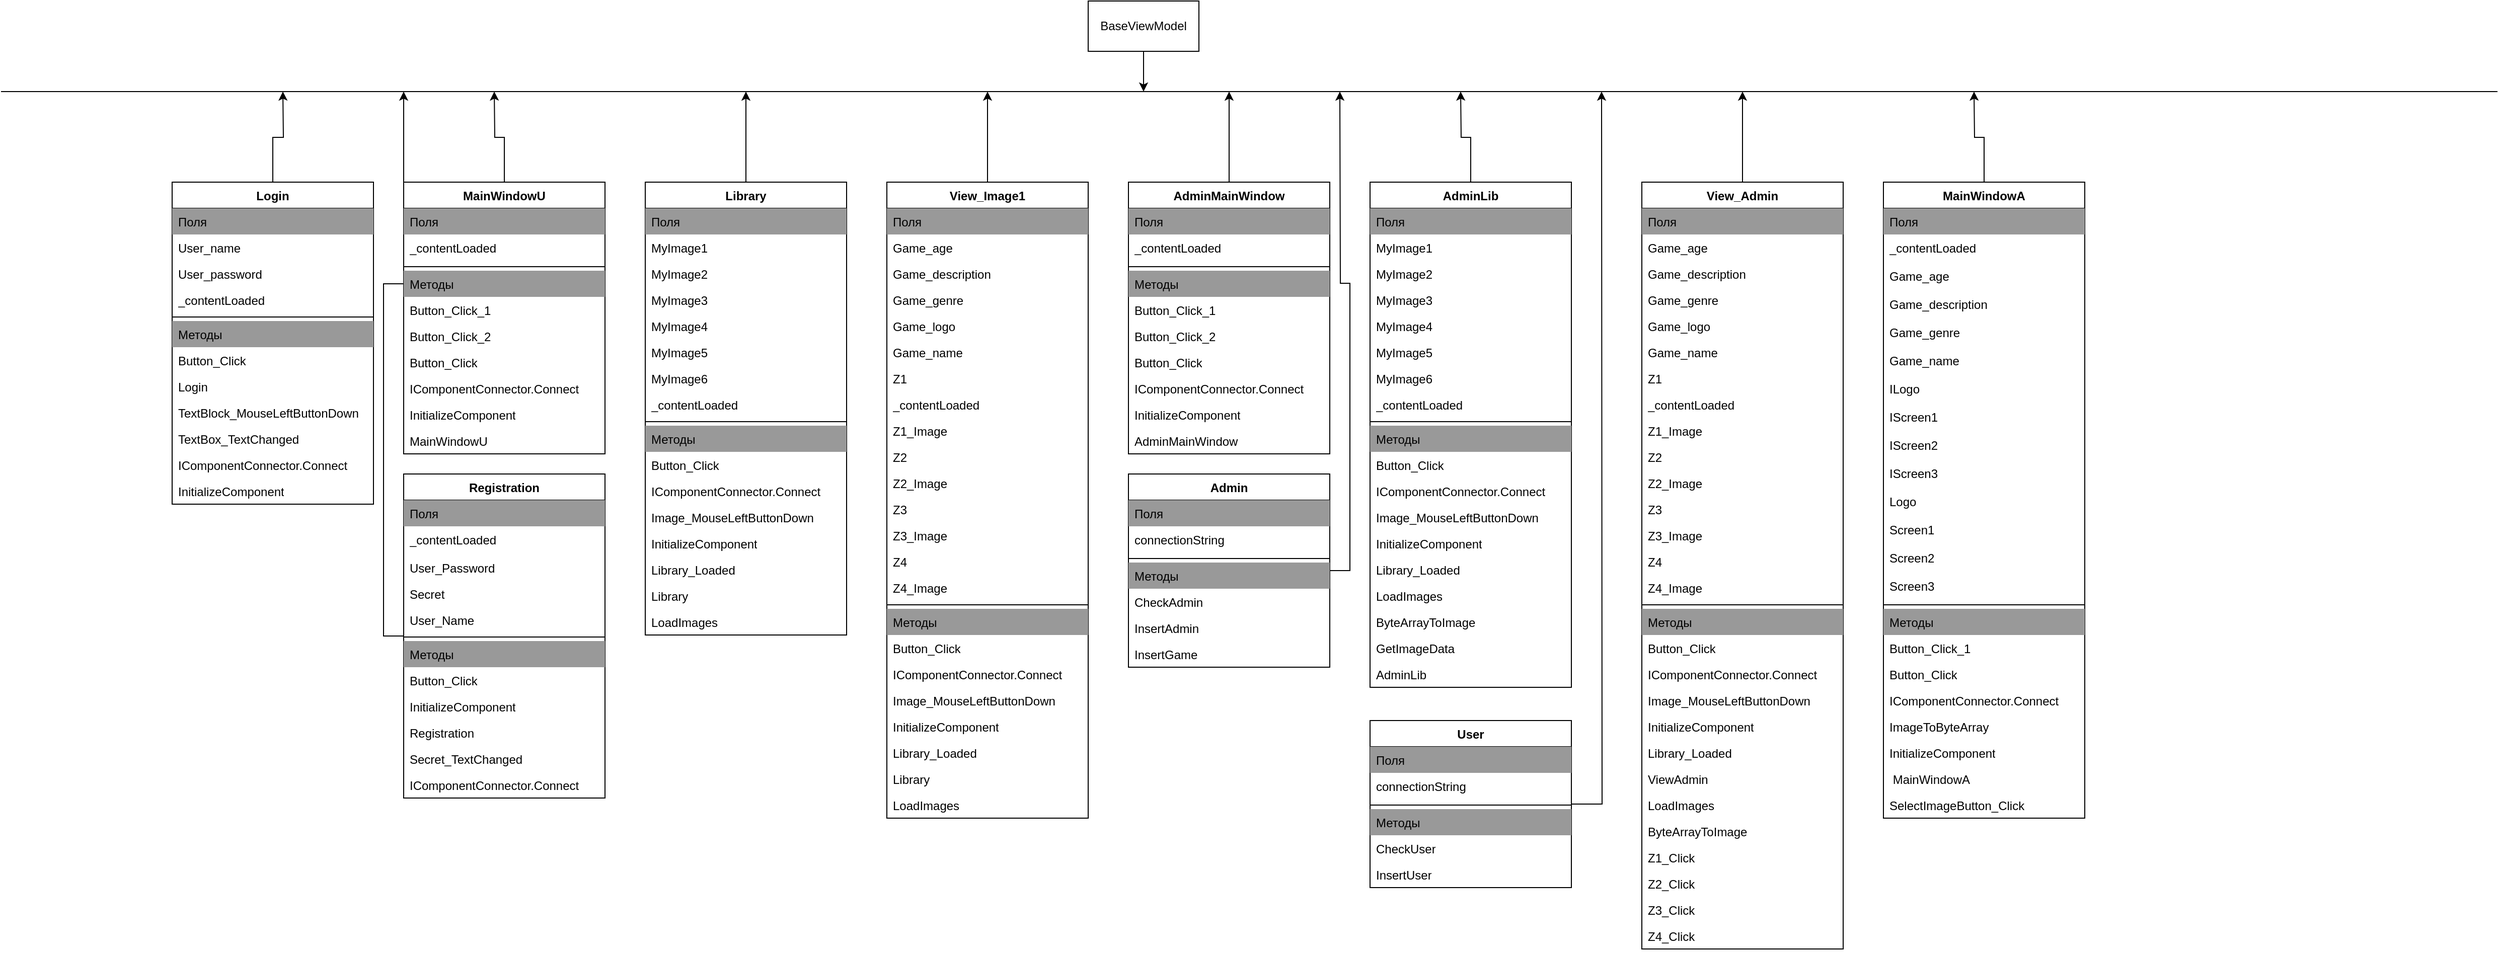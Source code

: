 <mxfile version="22.1.2" type="device">
  <diagram id="C5RBs43oDa-KdzZeNtuy" name="Page-1">
    <mxGraphModel dx="2886" dy="2427" grid="1" gridSize="10" guides="1" tooltips="1" connect="1" arrows="1" fold="1" page="1" pageScale="1" pageWidth="827" pageHeight="1169" math="0" shadow="0">
      <root>
        <mxCell id="WIyWlLk6GJQsqaUBKTNV-0" />
        <mxCell id="WIyWlLk6GJQsqaUBKTNV-1" parent="WIyWlLk6GJQsqaUBKTNV-0" />
        <mxCell id="5OsUXXkd6BhJ_L30GWgg-242" style="edgeStyle=orthogonalEdgeStyle;rounded=0;orthogonalLoop=1;jettySize=auto;html=1;" edge="1" parent="WIyWlLk6GJQsqaUBKTNV-1" source="5OsUXXkd6BhJ_L30GWgg-4">
          <mxGeometry relative="1" as="geometry">
            <mxPoint x="360" y="-40" as="targetPoint" />
          </mxGeometry>
        </mxCell>
        <mxCell id="5OsUXXkd6BhJ_L30GWgg-4" value="Login" style="swimlane;fontStyle=1;align=center;verticalAlign=top;childLayout=stackLayout;horizontal=1;startSize=26;horizontalStack=0;resizeParent=1;resizeParentMax=0;resizeLast=0;collapsible=1;marginBottom=0;whiteSpace=wrap;html=1;flipH=0;flipV=0;" vertex="1" parent="WIyWlLk6GJQsqaUBKTNV-1">
          <mxGeometry x="250" y="50" width="200" height="320" as="geometry" />
        </mxCell>
        <mxCell id="5OsUXXkd6BhJ_L30GWgg-5" value="Поля&lt;br&gt;" style="text;strokeColor=none;fillColor=#999999;align=left;verticalAlign=top;spacingLeft=4;spacingRight=4;overflow=hidden;rotatable=0;points=[[0,0.5],[1,0.5]];portConstraint=eastwest;whiteSpace=wrap;html=1;" vertex="1" parent="5OsUXXkd6BhJ_L30GWgg-4">
          <mxGeometry y="26" width="200" height="26" as="geometry" />
        </mxCell>
        <mxCell id="5OsUXXkd6BhJ_L30GWgg-8" value="User_name" style="text;strokeColor=none;fillColor=none;align=left;verticalAlign=top;spacingLeft=4;spacingRight=4;overflow=hidden;rotatable=0;points=[[0,0.5],[1,0.5]];portConstraint=eastwest;whiteSpace=wrap;html=1;" vertex="1" parent="5OsUXXkd6BhJ_L30GWgg-4">
          <mxGeometry y="52" width="200" height="26" as="geometry" />
        </mxCell>
        <mxCell id="5OsUXXkd6BhJ_L30GWgg-50" value="User_password" style="text;strokeColor=none;fillColor=none;align=left;verticalAlign=top;spacingLeft=4;spacingRight=4;overflow=hidden;rotatable=0;points=[[0,0.5],[1,0.5]];portConstraint=eastwest;whiteSpace=wrap;html=1;" vertex="1" parent="5OsUXXkd6BhJ_L30GWgg-4">
          <mxGeometry y="78" width="200" height="26" as="geometry" />
        </mxCell>
        <mxCell id="5OsUXXkd6BhJ_L30GWgg-9" value="_contentLoaded" style="text;strokeColor=none;fillColor=none;align=left;verticalAlign=top;spacingLeft=4;spacingRight=4;overflow=hidden;rotatable=0;points=[[0,0.5],[1,0.5]];portConstraint=eastwest;whiteSpace=wrap;html=1;" vertex="1" parent="5OsUXXkd6BhJ_L30GWgg-4">
          <mxGeometry y="104" width="200" height="26" as="geometry" />
        </mxCell>
        <mxCell id="5OsUXXkd6BhJ_L30GWgg-6" value="" style="line;strokeWidth=1;fillColor=none;align=left;verticalAlign=middle;spacingTop=-1;spacingLeft=3;spacingRight=3;rotatable=0;labelPosition=right;points=[];portConstraint=eastwest;strokeColor=inherit;" vertex="1" parent="5OsUXXkd6BhJ_L30GWgg-4">
          <mxGeometry y="130" width="200" height="8" as="geometry" />
        </mxCell>
        <mxCell id="5OsUXXkd6BhJ_L30GWgg-12" value="Методы" style="text;strokeColor=none;fillColor=#999999;align=left;verticalAlign=top;spacingLeft=4;spacingRight=4;overflow=hidden;rotatable=0;points=[[0,0.5],[1,0.5]];portConstraint=eastwest;whiteSpace=wrap;html=1;" vertex="1" parent="5OsUXXkd6BhJ_L30GWgg-4">
          <mxGeometry y="138" width="200" height="26" as="geometry" />
        </mxCell>
        <mxCell id="5OsUXXkd6BhJ_L30GWgg-7" value="Button_Click" style="text;strokeColor=none;fillColor=none;align=left;verticalAlign=top;spacingLeft=4;spacingRight=4;overflow=hidden;rotatable=0;points=[[0,0.5],[1,0.5]];portConstraint=eastwest;whiteSpace=wrap;html=1;" vertex="1" parent="5OsUXXkd6BhJ_L30GWgg-4">
          <mxGeometry y="164" width="200" height="26" as="geometry" />
        </mxCell>
        <mxCell id="5OsUXXkd6BhJ_L30GWgg-53" value="Login" style="text;strokeColor=none;fillColor=none;align=left;verticalAlign=top;spacingLeft=4;spacingRight=4;overflow=hidden;rotatable=0;points=[[0,0.5],[1,0.5]];portConstraint=eastwest;whiteSpace=wrap;html=1;" vertex="1" parent="5OsUXXkd6BhJ_L30GWgg-4">
          <mxGeometry y="190" width="200" height="26" as="geometry" />
        </mxCell>
        <mxCell id="5OsUXXkd6BhJ_L30GWgg-52" value="TextBlock_MouseLeftButtonDown" style="text;strokeColor=none;fillColor=none;align=left;verticalAlign=top;spacingLeft=4;spacingRight=4;overflow=hidden;rotatable=0;points=[[0,0.5],[1,0.5]];portConstraint=eastwest;whiteSpace=wrap;html=1;" vertex="1" parent="5OsUXXkd6BhJ_L30GWgg-4">
          <mxGeometry y="216" width="200" height="26" as="geometry" />
        </mxCell>
        <mxCell id="5OsUXXkd6BhJ_L30GWgg-51" value="TextBox_TextChanged" style="text;strokeColor=none;fillColor=none;align=left;verticalAlign=top;spacingLeft=4;spacingRight=4;overflow=hidden;rotatable=0;points=[[0,0.5],[1,0.5]];portConstraint=eastwest;whiteSpace=wrap;html=1;" vertex="1" parent="5OsUXXkd6BhJ_L30GWgg-4">
          <mxGeometry y="242" width="200" height="26" as="geometry" />
        </mxCell>
        <mxCell id="5OsUXXkd6BhJ_L30GWgg-10" value="IComponentConnector.Connect" style="text;strokeColor=none;fillColor=none;align=left;verticalAlign=top;spacingLeft=4;spacingRight=4;overflow=hidden;rotatable=0;points=[[0,0.5],[1,0.5]];portConstraint=eastwest;whiteSpace=wrap;html=1;" vertex="1" parent="5OsUXXkd6BhJ_L30GWgg-4">
          <mxGeometry y="268" width="200" height="26" as="geometry" />
        </mxCell>
        <mxCell id="5OsUXXkd6BhJ_L30GWgg-11" value="InitializeComponent" style="text;strokeColor=none;fillColor=none;align=left;verticalAlign=top;spacingLeft=4;spacingRight=4;overflow=hidden;rotatable=0;points=[[0,0.5],[1,0.5]];portConstraint=eastwest;whiteSpace=wrap;html=1;" vertex="1" parent="5OsUXXkd6BhJ_L30GWgg-4">
          <mxGeometry y="294" width="200" height="26" as="geometry" />
        </mxCell>
        <mxCell id="5OsUXXkd6BhJ_L30GWgg-243" style="edgeStyle=orthogonalEdgeStyle;rounded=0;orthogonalLoop=1;jettySize=auto;html=1;" edge="1" parent="WIyWlLk6GJQsqaUBKTNV-1" source="5OsUXXkd6BhJ_L30GWgg-13">
          <mxGeometry relative="1" as="geometry">
            <mxPoint x="480" y="-40" as="targetPoint" />
            <Array as="points">
              <mxPoint x="460" y="501" />
              <mxPoint x="460" y="151" />
              <mxPoint x="480" y="151" />
            </Array>
          </mxGeometry>
        </mxCell>
        <mxCell id="5OsUXXkd6BhJ_L30GWgg-13" value="Registration" style="swimlane;fontStyle=1;align=center;verticalAlign=top;childLayout=stackLayout;horizontal=1;startSize=26;horizontalStack=0;resizeParent=1;resizeParentMax=0;resizeLast=0;collapsible=1;marginBottom=0;whiteSpace=wrap;html=1;" vertex="1" parent="WIyWlLk6GJQsqaUBKTNV-1">
          <mxGeometry x="480" y="340" width="200" height="322" as="geometry" />
        </mxCell>
        <mxCell id="5OsUXXkd6BhJ_L30GWgg-14" value="Поля&lt;br&gt;" style="text;strokeColor=none;fillColor=#999999;align=left;verticalAlign=top;spacingLeft=4;spacingRight=4;overflow=hidden;rotatable=0;points=[[0,0.5],[1,0.5]];portConstraint=eastwest;whiteSpace=wrap;html=1;" vertex="1" parent="5OsUXXkd6BhJ_L30GWgg-13">
          <mxGeometry y="26" width="200" height="26" as="geometry" />
        </mxCell>
        <mxCell id="5OsUXXkd6BhJ_L30GWgg-15" value="_contentLoaded" style="text;strokeColor=none;fillColor=none;align=left;verticalAlign=top;spacingLeft=4;spacingRight=4;overflow=hidden;rotatable=0;points=[[0,0.5],[1,0.5]];portConstraint=eastwest;whiteSpace=wrap;html=1;" vertex="1" parent="5OsUXXkd6BhJ_L30GWgg-13">
          <mxGeometry y="52" width="200" height="28" as="geometry" />
        </mxCell>
        <mxCell id="5OsUXXkd6BhJ_L30GWgg-54" value="User_Password" style="text;strokeColor=none;fillColor=none;align=left;verticalAlign=top;spacingLeft=4;spacingRight=4;overflow=hidden;rotatable=0;points=[[0,0.5],[1,0.5]];portConstraint=eastwest;whiteSpace=wrap;html=1;" vertex="1" parent="5OsUXXkd6BhJ_L30GWgg-13">
          <mxGeometry y="80" width="200" height="26" as="geometry" />
        </mxCell>
        <mxCell id="5OsUXXkd6BhJ_L30GWgg-22" value="Secret" style="text;strokeColor=none;fillColor=none;align=left;verticalAlign=top;spacingLeft=4;spacingRight=4;overflow=hidden;rotatable=0;points=[[0,0.5],[1,0.5]];portConstraint=eastwest;whiteSpace=wrap;html=1;" vertex="1" parent="5OsUXXkd6BhJ_L30GWgg-13">
          <mxGeometry y="106" width="200" height="26" as="geometry" />
        </mxCell>
        <mxCell id="5OsUXXkd6BhJ_L30GWgg-16" value="User_Name" style="text;strokeColor=none;fillColor=none;align=left;verticalAlign=top;spacingLeft=4;spacingRight=4;overflow=hidden;rotatable=0;points=[[0,0.5],[1,0.5]];portConstraint=eastwest;whiteSpace=wrap;html=1;" vertex="1" parent="5OsUXXkd6BhJ_L30GWgg-13">
          <mxGeometry y="132" width="200" height="26" as="geometry" />
        </mxCell>
        <mxCell id="5OsUXXkd6BhJ_L30GWgg-17" value="" style="line;strokeWidth=1;fillColor=none;align=left;verticalAlign=middle;spacingTop=-1;spacingLeft=3;spacingRight=3;rotatable=0;labelPosition=right;points=[];portConstraint=eastwest;strokeColor=inherit;" vertex="1" parent="5OsUXXkd6BhJ_L30GWgg-13">
          <mxGeometry y="158" width="200" height="8" as="geometry" />
        </mxCell>
        <mxCell id="5OsUXXkd6BhJ_L30GWgg-18" value="Методы" style="text;strokeColor=none;fillColor=#999999;align=left;verticalAlign=top;spacingLeft=4;spacingRight=4;overflow=hidden;rotatable=0;points=[[0,0.5],[1,0.5]];portConstraint=eastwest;whiteSpace=wrap;html=1;" vertex="1" parent="5OsUXXkd6BhJ_L30GWgg-13">
          <mxGeometry y="166" width="200" height="26" as="geometry" />
        </mxCell>
        <mxCell id="5OsUXXkd6BhJ_L30GWgg-19" value="Button_Click" style="text;strokeColor=none;fillColor=none;align=left;verticalAlign=top;spacingLeft=4;spacingRight=4;overflow=hidden;rotatable=0;points=[[0,0.5],[1,0.5]];portConstraint=eastwest;whiteSpace=wrap;html=1;" vertex="1" parent="5OsUXXkd6BhJ_L30GWgg-13">
          <mxGeometry y="192" width="200" height="26" as="geometry" />
        </mxCell>
        <mxCell id="5OsUXXkd6BhJ_L30GWgg-60" value="InitializeComponent" style="text;strokeColor=none;fillColor=none;align=left;verticalAlign=top;spacingLeft=4;spacingRight=4;overflow=hidden;rotatable=0;points=[[0,0.5],[1,0.5]];portConstraint=eastwest;whiteSpace=wrap;html=1;" vertex="1" parent="5OsUXXkd6BhJ_L30GWgg-13">
          <mxGeometry y="218" width="200" height="26" as="geometry" />
        </mxCell>
        <mxCell id="5OsUXXkd6BhJ_L30GWgg-59" value="Registration" style="text;strokeColor=none;fillColor=none;align=left;verticalAlign=top;spacingLeft=4;spacingRight=4;overflow=hidden;rotatable=0;points=[[0,0.5],[1,0.5]];portConstraint=eastwest;whiteSpace=wrap;html=1;" vertex="1" parent="5OsUXXkd6BhJ_L30GWgg-13">
          <mxGeometry y="244" width="200" height="26" as="geometry" />
        </mxCell>
        <mxCell id="5OsUXXkd6BhJ_L30GWgg-58" value="Secret_TextChanged" style="text;strokeColor=none;fillColor=none;align=left;verticalAlign=top;spacingLeft=4;spacingRight=4;overflow=hidden;rotatable=0;points=[[0,0.5],[1,0.5]];portConstraint=eastwest;whiteSpace=wrap;html=1;" vertex="1" parent="5OsUXXkd6BhJ_L30GWgg-13">
          <mxGeometry y="270" width="200" height="26" as="geometry" />
        </mxCell>
        <mxCell id="5OsUXXkd6BhJ_L30GWgg-20" value="IComponentConnector.Connect" style="text;strokeColor=none;fillColor=none;align=left;verticalAlign=top;spacingLeft=4;spacingRight=4;overflow=hidden;rotatable=0;points=[[0,0.5],[1,0.5]];portConstraint=eastwest;whiteSpace=wrap;html=1;" vertex="1" parent="5OsUXXkd6BhJ_L30GWgg-13">
          <mxGeometry y="296" width="200" height="26" as="geometry" />
        </mxCell>
        <mxCell id="5OsUXXkd6BhJ_L30GWgg-234" style="edgeStyle=orthogonalEdgeStyle;rounded=0;orthogonalLoop=1;jettySize=auto;html=1;" edge="1" parent="WIyWlLk6GJQsqaUBKTNV-1" source="5OsUXXkd6BhJ_L30GWgg-41">
          <mxGeometry relative="1" as="geometry">
            <mxPoint x="820" y="-40" as="targetPoint" />
          </mxGeometry>
        </mxCell>
        <mxCell id="5OsUXXkd6BhJ_L30GWgg-41" value="Library" style="swimlane;fontStyle=1;align=center;verticalAlign=top;childLayout=stackLayout;horizontal=1;startSize=26;horizontalStack=0;resizeParent=1;resizeParentMax=0;resizeLast=0;collapsible=1;marginBottom=0;whiteSpace=wrap;html=1;" vertex="1" parent="WIyWlLk6GJQsqaUBKTNV-1">
          <mxGeometry x="720" y="50" width="200" height="450" as="geometry" />
        </mxCell>
        <mxCell id="5OsUXXkd6BhJ_L30GWgg-42" value="Поля&lt;br&gt;" style="text;strokeColor=none;fillColor=#999999;align=left;verticalAlign=top;spacingLeft=4;spacingRight=4;overflow=hidden;rotatable=0;points=[[0,0.5],[1,0.5]];portConstraint=eastwest;whiteSpace=wrap;html=1;" vertex="1" parent="5OsUXXkd6BhJ_L30GWgg-41">
          <mxGeometry y="26" width="200" height="26" as="geometry" />
        </mxCell>
        <mxCell id="5OsUXXkd6BhJ_L30GWgg-43" value="MyImage1" style="text;strokeColor=none;fillColor=none;align=left;verticalAlign=top;spacingLeft=4;spacingRight=4;overflow=hidden;rotatable=0;points=[[0,0.5],[1,0.5]];portConstraint=eastwest;whiteSpace=wrap;html=1;" vertex="1" parent="5OsUXXkd6BhJ_L30GWgg-41">
          <mxGeometry y="52" width="200" height="26" as="geometry" />
        </mxCell>
        <mxCell id="5OsUXXkd6BhJ_L30GWgg-44" value="MyImage2" style="text;strokeColor=none;fillColor=none;align=left;verticalAlign=top;spacingLeft=4;spacingRight=4;overflow=hidden;rotatable=0;points=[[0,0.5],[1,0.5]];portConstraint=eastwest;whiteSpace=wrap;html=1;" vertex="1" parent="5OsUXXkd6BhJ_L30GWgg-41">
          <mxGeometry y="78" width="200" height="26" as="geometry" />
        </mxCell>
        <mxCell id="5OsUXXkd6BhJ_L30GWgg-77" value="MyImage3" style="text;strokeColor=none;fillColor=none;align=left;verticalAlign=top;spacingLeft=4;spacingRight=4;overflow=hidden;rotatable=0;points=[[0,0.5],[1,0.5]];portConstraint=eastwest;whiteSpace=wrap;html=1;" vertex="1" parent="5OsUXXkd6BhJ_L30GWgg-41">
          <mxGeometry y="104" width="200" height="26" as="geometry" />
        </mxCell>
        <mxCell id="5OsUXXkd6BhJ_L30GWgg-76" value="MyImage4" style="text;strokeColor=none;fillColor=none;align=left;verticalAlign=top;spacingLeft=4;spacingRight=4;overflow=hidden;rotatable=0;points=[[0,0.5],[1,0.5]];portConstraint=eastwest;whiteSpace=wrap;html=1;" vertex="1" parent="5OsUXXkd6BhJ_L30GWgg-41">
          <mxGeometry y="130" width="200" height="26" as="geometry" />
        </mxCell>
        <mxCell id="5OsUXXkd6BhJ_L30GWgg-75" value="MyImage5" style="text;strokeColor=none;fillColor=none;align=left;verticalAlign=top;spacingLeft=4;spacingRight=4;overflow=hidden;rotatable=0;points=[[0,0.5],[1,0.5]];portConstraint=eastwest;whiteSpace=wrap;html=1;" vertex="1" parent="5OsUXXkd6BhJ_L30GWgg-41">
          <mxGeometry y="156" width="200" height="26" as="geometry" />
        </mxCell>
        <mxCell id="5OsUXXkd6BhJ_L30GWgg-45" value="MyImage6" style="text;strokeColor=none;fillColor=none;align=left;verticalAlign=top;spacingLeft=4;spacingRight=4;overflow=hidden;rotatable=0;points=[[0,0.5],[1,0.5]];portConstraint=eastwest;whiteSpace=wrap;html=1;" vertex="1" parent="5OsUXXkd6BhJ_L30GWgg-41">
          <mxGeometry y="182" width="200" height="26" as="geometry" />
        </mxCell>
        <mxCell id="5OsUXXkd6BhJ_L30GWgg-78" value="_contentLoaded" style="text;strokeColor=none;fillColor=none;align=left;verticalAlign=top;spacingLeft=4;spacingRight=4;overflow=hidden;rotatable=0;points=[[0,0.5],[1,0.5]];portConstraint=eastwest;whiteSpace=wrap;html=1;" vertex="1" parent="5OsUXXkd6BhJ_L30GWgg-41">
          <mxGeometry y="208" width="200" height="26" as="geometry" />
        </mxCell>
        <mxCell id="5OsUXXkd6BhJ_L30GWgg-46" value="" style="line;strokeWidth=1;fillColor=none;align=left;verticalAlign=middle;spacingTop=-1;spacingLeft=3;spacingRight=3;rotatable=0;labelPosition=right;points=[];portConstraint=eastwest;strokeColor=inherit;" vertex="1" parent="5OsUXXkd6BhJ_L30GWgg-41">
          <mxGeometry y="234" width="200" height="8" as="geometry" />
        </mxCell>
        <mxCell id="5OsUXXkd6BhJ_L30GWgg-47" value="Методы" style="text;strokeColor=none;fillColor=#999999;align=left;verticalAlign=top;spacingLeft=4;spacingRight=4;overflow=hidden;rotatable=0;points=[[0,0.5],[1,0.5]];portConstraint=eastwest;whiteSpace=wrap;html=1;" vertex="1" parent="5OsUXXkd6BhJ_L30GWgg-41">
          <mxGeometry y="242" width="200" height="26" as="geometry" />
        </mxCell>
        <mxCell id="5OsUXXkd6BhJ_L30GWgg-48" value="Button_Click" style="text;strokeColor=none;fillColor=none;align=left;verticalAlign=top;spacingLeft=4;spacingRight=4;overflow=hidden;rotatable=0;points=[[0,0.5],[1,0.5]];portConstraint=eastwest;whiteSpace=wrap;html=1;" vertex="1" parent="5OsUXXkd6BhJ_L30GWgg-41">
          <mxGeometry y="268" width="200" height="26" as="geometry" />
        </mxCell>
        <mxCell id="5OsUXXkd6BhJ_L30GWgg-49" value="IComponentConnector.Connect" style="text;strokeColor=none;fillColor=none;align=left;verticalAlign=top;spacingLeft=4;spacingRight=4;overflow=hidden;rotatable=0;points=[[0,0.5],[1,0.5]];portConstraint=eastwest;whiteSpace=wrap;html=1;" vertex="1" parent="5OsUXXkd6BhJ_L30GWgg-41">
          <mxGeometry y="294" width="200" height="26" as="geometry" />
        </mxCell>
        <mxCell id="5OsUXXkd6BhJ_L30GWgg-85" value="Image_MouseLeftButtonDown" style="text;strokeColor=none;fillColor=none;align=left;verticalAlign=top;spacingLeft=4;spacingRight=4;overflow=hidden;rotatable=0;points=[[0,0.5],[1,0.5]];portConstraint=eastwest;whiteSpace=wrap;html=1;" vertex="1" parent="5OsUXXkd6BhJ_L30GWgg-41">
          <mxGeometry y="320" width="200" height="26" as="geometry" />
        </mxCell>
        <mxCell id="5OsUXXkd6BhJ_L30GWgg-84" value="InitializeComponent" style="text;strokeColor=none;fillColor=none;align=left;verticalAlign=top;spacingLeft=4;spacingRight=4;overflow=hidden;rotatable=0;points=[[0,0.5],[1,0.5]];portConstraint=eastwest;whiteSpace=wrap;html=1;" vertex="1" parent="5OsUXXkd6BhJ_L30GWgg-41">
          <mxGeometry y="346" width="200" height="26" as="geometry" />
        </mxCell>
        <mxCell id="5OsUXXkd6BhJ_L30GWgg-83" value="Library_Loaded" style="text;strokeColor=none;fillColor=none;align=left;verticalAlign=top;spacingLeft=4;spacingRight=4;overflow=hidden;rotatable=0;points=[[0,0.5],[1,0.5]];portConstraint=eastwest;whiteSpace=wrap;html=1;" vertex="1" parent="5OsUXXkd6BhJ_L30GWgg-41">
          <mxGeometry y="372" width="200" height="26" as="geometry" />
        </mxCell>
        <mxCell id="5OsUXXkd6BhJ_L30GWgg-82" value="Library" style="text;strokeColor=none;fillColor=none;align=left;verticalAlign=top;spacingLeft=4;spacingRight=4;overflow=hidden;rotatable=0;points=[[0,0.5],[1,0.5]];portConstraint=eastwest;whiteSpace=wrap;html=1;" vertex="1" parent="5OsUXXkd6BhJ_L30GWgg-41">
          <mxGeometry y="398" width="200" height="26" as="geometry" />
        </mxCell>
        <mxCell id="5OsUXXkd6BhJ_L30GWgg-81" value="LoadImages" style="text;strokeColor=none;fillColor=none;align=left;verticalAlign=top;spacingLeft=4;spacingRight=4;overflow=hidden;rotatable=0;points=[[0,0.5],[1,0.5]];portConstraint=eastwest;whiteSpace=wrap;html=1;" vertex="1" parent="5OsUXXkd6BhJ_L30GWgg-41">
          <mxGeometry y="424" width="200" height="26" as="geometry" />
        </mxCell>
        <mxCell id="5OsUXXkd6BhJ_L30GWgg-241" style="edgeStyle=orthogonalEdgeStyle;rounded=0;orthogonalLoop=1;jettySize=auto;html=1;" edge="1" parent="WIyWlLk6GJQsqaUBKTNV-1" source="5OsUXXkd6BhJ_L30GWgg-61">
          <mxGeometry relative="1" as="geometry">
            <mxPoint x="570" y="-40" as="targetPoint" />
          </mxGeometry>
        </mxCell>
        <mxCell id="5OsUXXkd6BhJ_L30GWgg-61" value="MainWindowU" style="swimlane;fontStyle=1;align=center;verticalAlign=top;childLayout=stackLayout;horizontal=1;startSize=26;horizontalStack=0;resizeParent=1;resizeParentMax=0;resizeLast=0;collapsible=1;marginBottom=0;whiteSpace=wrap;html=1;" vertex="1" parent="WIyWlLk6GJQsqaUBKTNV-1">
          <mxGeometry x="480" y="50" width="200" height="270" as="geometry" />
        </mxCell>
        <mxCell id="5OsUXXkd6BhJ_L30GWgg-62" value="Поля&lt;br&gt;" style="text;strokeColor=none;fillColor=#999999;align=left;verticalAlign=top;spacingLeft=4;spacingRight=4;overflow=hidden;rotatable=0;points=[[0,0.5],[1,0.5]];portConstraint=eastwest;whiteSpace=wrap;html=1;" vertex="1" parent="5OsUXXkd6BhJ_L30GWgg-61">
          <mxGeometry y="26" width="200" height="26" as="geometry" />
        </mxCell>
        <mxCell id="5OsUXXkd6BhJ_L30GWgg-63" value="_contentLoaded" style="text;strokeColor=none;fillColor=none;align=left;verticalAlign=top;spacingLeft=4;spacingRight=4;overflow=hidden;rotatable=0;points=[[0,0.5],[1,0.5]];portConstraint=eastwest;whiteSpace=wrap;html=1;" vertex="1" parent="5OsUXXkd6BhJ_L30GWgg-61">
          <mxGeometry y="52" width="200" height="28" as="geometry" />
        </mxCell>
        <mxCell id="5OsUXXkd6BhJ_L30GWgg-67" value="" style="line;strokeWidth=1;fillColor=none;align=left;verticalAlign=middle;spacingTop=-1;spacingLeft=3;spacingRight=3;rotatable=0;labelPosition=right;points=[];portConstraint=eastwest;strokeColor=inherit;" vertex="1" parent="5OsUXXkd6BhJ_L30GWgg-61">
          <mxGeometry y="80" width="200" height="8" as="geometry" />
        </mxCell>
        <mxCell id="5OsUXXkd6BhJ_L30GWgg-68" value="Методы" style="text;strokeColor=none;fillColor=#999999;align=left;verticalAlign=top;spacingLeft=4;spacingRight=4;overflow=hidden;rotatable=0;points=[[0,0.5],[1,0.5]];portConstraint=eastwest;whiteSpace=wrap;html=1;" vertex="1" parent="5OsUXXkd6BhJ_L30GWgg-61">
          <mxGeometry y="88" width="200" height="26" as="geometry" />
        </mxCell>
        <mxCell id="5OsUXXkd6BhJ_L30GWgg-69" value="Button_Click_1" style="text;strokeColor=none;fillColor=none;align=left;verticalAlign=top;spacingLeft=4;spacingRight=4;overflow=hidden;rotatable=0;points=[[0,0.5],[1,0.5]];portConstraint=eastwest;whiteSpace=wrap;html=1;" vertex="1" parent="5OsUXXkd6BhJ_L30GWgg-61">
          <mxGeometry y="114" width="200" height="26" as="geometry" />
        </mxCell>
        <mxCell id="5OsUXXkd6BhJ_L30GWgg-70" value="Button_Click_2" style="text;strokeColor=none;fillColor=none;align=left;verticalAlign=top;spacingLeft=4;spacingRight=4;overflow=hidden;rotatable=0;points=[[0,0.5],[1,0.5]];portConstraint=eastwest;whiteSpace=wrap;html=1;" vertex="1" parent="5OsUXXkd6BhJ_L30GWgg-61">
          <mxGeometry y="140" width="200" height="26" as="geometry" />
        </mxCell>
        <mxCell id="5OsUXXkd6BhJ_L30GWgg-71" value="Button_Click" style="text;strokeColor=none;fillColor=none;align=left;verticalAlign=top;spacingLeft=4;spacingRight=4;overflow=hidden;rotatable=0;points=[[0,0.5],[1,0.5]];portConstraint=eastwest;whiteSpace=wrap;html=1;" vertex="1" parent="5OsUXXkd6BhJ_L30GWgg-61">
          <mxGeometry y="166" width="200" height="26" as="geometry" />
        </mxCell>
        <mxCell id="5OsUXXkd6BhJ_L30GWgg-72" value="IComponentConnector.Connect" style="text;strokeColor=none;fillColor=none;align=left;verticalAlign=top;spacingLeft=4;spacingRight=4;overflow=hidden;rotatable=0;points=[[0,0.5],[1,0.5]];portConstraint=eastwest;whiteSpace=wrap;html=1;" vertex="1" parent="5OsUXXkd6BhJ_L30GWgg-61">
          <mxGeometry y="192" width="200" height="26" as="geometry" />
        </mxCell>
        <mxCell id="5OsUXXkd6BhJ_L30GWgg-73" value="InitializeComponent" style="text;strokeColor=none;fillColor=none;align=left;verticalAlign=top;spacingLeft=4;spacingRight=4;overflow=hidden;rotatable=0;points=[[0,0.5],[1,0.5]];portConstraint=eastwest;whiteSpace=wrap;html=1;" vertex="1" parent="5OsUXXkd6BhJ_L30GWgg-61">
          <mxGeometry y="218" width="200" height="26" as="geometry" />
        </mxCell>
        <mxCell id="5OsUXXkd6BhJ_L30GWgg-74" value="MainWindowU" style="text;strokeColor=none;fillColor=none;align=left;verticalAlign=top;spacingLeft=4;spacingRight=4;overflow=hidden;rotatable=0;points=[[0,0.5],[1,0.5]];portConstraint=eastwest;whiteSpace=wrap;html=1;" vertex="1" parent="5OsUXXkd6BhJ_L30GWgg-61">
          <mxGeometry y="244" width="200" height="26" as="geometry" />
        </mxCell>
        <mxCell id="5OsUXXkd6BhJ_L30GWgg-240" style="edgeStyle=orthogonalEdgeStyle;rounded=0;orthogonalLoop=1;jettySize=auto;html=1;" edge="1" parent="WIyWlLk6GJQsqaUBKTNV-1" source="5OsUXXkd6BhJ_L30GWgg-86">
          <mxGeometry relative="1" as="geometry">
            <mxPoint x="1060" y="-40" as="targetPoint" />
          </mxGeometry>
        </mxCell>
        <mxCell id="5OsUXXkd6BhJ_L30GWgg-86" value="View_Image1" style="swimlane;fontStyle=1;align=center;verticalAlign=top;childLayout=stackLayout;horizontal=1;startSize=26;horizontalStack=0;resizeParent=1;resizeParentMax=0;resizeLast=0;collapsible=1;marginBottom=0;whiteSpace=wrap;html=1;" vertex="1" parent="WIyWlLk6GJQsqaUBKTNV-1">
          <mxGeometry x="960" y="50" width="200" height="632" as="geometry" />
        </mxCell>
        <mxCell id="5OsUXXkd6BhJ_L30GWgg-87" value="Поля&lt;br&gt;" style="text;strokeColor=none;fillColor=#999999;align=left;verticalAlign=top;spacingLeft=4;spacingRight=4;overflow=hidden;rotatable=0;points=[[0,0.5],[1,0.5]];portConstraint=eastwest;whiteSpace=wrap;html=1;" vertex="1" parent="5OsUXXkd6BhJ_L30GWgg-86">
          <mxGeometry y="26" width="200" height="26" as="geometry" />
        </mxCell>
        <mxCell id="5OsUXXkd6BhJ_L30GWgg-88" value="Game_age" style="text;strokeColor=none;fillColor=none;align=left;verticalAlign=top;spacingLeft=4;spacingRight=4;overflow=hidden;rotatable=0;points=[[0,0.5],[1,0.5]];portConstraint=eastwest;whiteSpace=wrap;html=1;" vertex="1" parent="5OsUXXkd6BhJ_L30GWgg-86">
          <mxGeometry y="52" width="200" height="26" as="geometry" />
        </mxCell>
        <mxCell id="5OsUXXkd6BhJ_L30GWgg-89" value="Game_description" style="text;strokeColor=none;fillColor=none;align=left;verticalAlign=top;spacingLeft=4;spacingRight=4;overflow=hidden;rotatable=0;points=[[0,0.5],[1,0.5]];portConstraint=eastwest;whiteSpace=wrap;html=1;" vertex="1" parent="5OsUXXkd6BhJ_L30GWgg-86">
          <mxGeometry y="78" width="200" height="26" as="geometry" />
        </mxCell>
        <mxCell id="5OsUXXkd6BhJ_L30GWgg-90" value="Game_genre" style="text;strokeColor=none;fillColor=none;align=left;verticalAlign=top;spacingLeft=4;spacingRight=4;overflow=hidden;rotatable=0;points=[[0,0.5],[1,0.5]];portConstraint=eastwest;whiteSpace=wrap;html=1;" vertex="1" parent="5OsUXXkd6BhJ_L30GWgg-86">
          <mxGeometry y="104" width="200" height="26" as="geometry" />
        </mxCell>
        <mxCell id="5OsUXXkd6BhJ_L30GWgg-91" value="Game_logo" style="text;strokeColor=none;fillColor=none;align=left;verticalAlign=top;spacingLeft=4;spacingRight=4;overflow=hidden;rotatable=0;points=[[0,0.5],[1,0.5]];portConstraint=eastwest;whiteSpace=wrap;html=1;" vertex="1" parent="5OsUXXkd6BhJ_L30GWgg-86">
          <mxGeometry y="130" width="200" height="26" as="geometry" />
        </mxCell>
        <mxCell id="5OsUXXkd6BhJ_L30GWgg-92" value="Game_name" style="text;strokeColor=none;fillColor=none;align=left;verticalAlign=top;spacingLeft=4;spacingRight=4;overflow=hidden;rotatable=0;points=[[0,0.5],[1,0.5]];portConstraint=eastwest;whiteSpace=wrap;html=1;" vertex="1" parent="5OsUXXkd6BhJ_L30GWgg-86">
          <mxGeometry y="156" width="200" height="26" as="geometry" />
        </mxCell>
        <mxCell id="5OsUXXkd6BhJ_L30GWgg-93" value="Z1" style="text;strokeColor=none;fillColor=none;align=left;verticalAlign=top;spacingLeft=4;spacingRight=4;overflow=hidden;rotatable=0;points=[[0,0.5],[1,0.5]];portConstraint=eastwest;whiteSpace=wrap;html=1;" vertex="1" parent="5OsUXXkd6BhJ_L30GWgg-86">
          <mxGeometry y="182" width="200" height="26" as="geometry" />
        </mxCell>
        <mxCell id="5OsUXXkd6BhJ_L30GWgg-94" value="_contentLoaded" style="text;strokeColor=none;fillColor=none;align=left;verticalAlign=top;spacingLeft=4;spacingRight=4;overflow=hidden;rotatable=0;points=[[0,0.5],[1,0.5]];portConstraint=eastwest;whiteSpace=wrap;html=1;" vertex="1" parent="5OsUXXkd6BhJ_L30GWgg-86">
          <mxGeometry y="208" width="200" height="26" as="geometry" />
        </mxCell>
        <mxCell id="5OsUXXkd6BhJ_L30GWgg-110" value="Z1_Image" style="text;strokeColor=none;fillColor=none;align=left;verticalAlign=top;spacingLeft=4;spacingRight=4;overflow=hidden;rotatable=0;points=[[0,0.5],[1,0.5]];portConstraint=eastwest;whiteSpace=wrap;html=1;" vertex="1" parent="5OsUXXkd6BhJ_L30GWgg-86">
          <mxGeometry y="234" width="200" height="26" as="geometry" />
        </mxCell>
        <mxCell id="5OsUXXkd6BhJ_L30GWgg-109" value="Z2" style="text;strokeColor=none;fillColor=none;align=left;verticalAlign=top;spacingLeft=4;spacingRight=4;overflow=hidden;rotatable=0;points=[[0,0.5],[1,0.5]];portConstraint=eastwest;whiteSpace=wrap;html=1;" vertex="1" parent="5OsUXXkd6BhJ_L30GWgg-86">
          <mxGeometry y="260" width="200" height="26" as="geometry" />
        </mxCell>
        <mxCell id="5OsUXXkd6BhJ_L30GWgg-108" value="Z2_Image" style="text;strokeColor=none;fillColor=none;align=left;verticalAlign=top;spacingLeft=4;spacingRight=4;overflow=hidden;rotatable=0;points=[[0,0.5],[1,0.5]];portConstraint=eastwest;whiteSpace=wrap;html=1;" vertex="1" parent="5OsUXXkd6BhJ_L30GWgg-86">
          <mxGeometry y="286" width="200" height="26" as="geometry" />
        </mxCell>
        <mxCell id="5OsUXXkd6BhJ_L30GWgg-107" value="Z3" style="text;strokeColor=none;fillColor=none;align=left;verticalAlign=top;spacingLeft=4;spacingRight=4;overflow=hidden;rotatable=0;points=[[0,0.5],[1,0.5]];portConstraint=eastwest;whiteSpace=wrap;html=1;" vertex="1" parent="5OsUXXkd6BhJ_L30GWgg-86">
          <mxGeometry y="312" width="200" height="26" as="geometry" />
        </mxCell>
        <mxCell id="5OsUXXkd6BhJ_L30GWgg-106" value="Z3_Image" style="text;strokeColor=none;fillColor=none;align=left;verticalAlign=top;spacingLeft=4;spacingRight=4;overflow=hidden;rotatable=0;points=[[0,0.5],[1,0.5]];portConstraint=eastwest;whiteSpace=wrap;html=1;" vertex="1" parent="5OsUXXkd6BhJ_L30GWgg-86">
          <mxGeometry y="338" width="200" height="26" as="geometry" />
        </mxCell>
        <mxCell id="5OsUXXkd6BhJ_L30GWgg-105" value="Z4" style="text;strokeColor=none;fillColor=none;align=left;verticalAlign=top;spacingLeft=4;spacingRight=4;overflow=hidden;rotatable=0;points=[[0,0.5],[1,0.5]];portConstraint=eastwest;whiteSpace=wrap;html=1;" vertex="1" parent="5OsUXXkd6BhJ_L30GWgg-86">
          <mxGeometry y="364" width="200" height="26" as="geometry" />
        </mxCell>
        <mxCell id="5OsUXXkd6BhJ_L30GWgg-104" value="Z4_Image" style="text;strokeColor=none;fillColor=none;align=left;verticalAlign=top;spacingLeft=4;spacingRight=4;overflow=hidden;rotatable=0;points=[[0,0.5],[1,0.5]];portConstraint=eastwest;whiteSpace=wrap;html=1;" vertex="1" parent="5OsUXXkd6BhJ_L30GWgg-86">
          <mxGeometry y="390" width="200" height="26" as="geometry" />
        </mxCell>
        <mxCell id="5OsUXXkd6BhJ_L30GWgg-95" value="" style="line;strokeWidth=1;fillColor=none;align=left;verticalAlign=middle;spacingTop=-1;spacingLeft=3;spacingRight=3;rotatable=0;labelPosition=right;points=[];portConstraint=eastwest;strokeColor=inherit;" vertex="1" parent="5OsUXXkd6BhJ_L30GWgg-86">
          <mxGeometry y="416" width="200" height="8" as="geometry" />
        </mxCell>
        <mxCell id="5OsUXXkd6BhJ_L30GWgg-96" value="Методы" style="text;strokeColor=none;fillColor=#999999;align=left;verticalAlign=top;spacingLeft=4;spacingRight=4;overflow=hidden;rotatable=0;points=[[0,0.5],[1,0.5]];portConstraint=eastwest;whiteSpace=wrap;html=1;" vertex="1" parent="5OsUXXkd6BhJ_L30GWgg-86">
          <mxGeometry y="424" width="200" height="26" as="geometry" />
        </mxCell>
        <mxCell id="5OsUXXkd6BhJ_L30GWgg-97" value="Button_Click" style="text;strokeColor=none;fillColor=none;align=left;verticalAlign=top;spacingLeft=4;spacingRight=4;overflow=hidden;rotatable=0;points=[[0,0.5],[1,0.5]];portConstraint=eastwest;whiteSpace=wrap;html=1;" vertex="1" parent="5OsUXXkd6BhJ_L30GWgg-86">
          <mxGeometry y="450" width="200" height="26" as="geometry" />
        </mxCell>
        <mxCell id="5OsUXXkd6BhJ_L30GWgg-98" value="IComponentConnector.Connect" style="text;strokeColor=none;fillColor=none;align=left;verticalAlign=top;spacingLeft=4;spacingRight=4;overflow=hidden;rotatable=0;points=[[0,0.5],[1,0.5]];portConstraint=eastwest;whiteSpace=wrap;html=1;" vertex="1" parent="5OsUXXkd6BhJ_L30GWgg-86">
          <mxGeometry y="476" width="200" height="26" as="geometry" />
        </mxCell>
        <mxCell id="5OsUXXkd6BhJ_L30GWgg-99" value="Image_MouseLeftButtonDown" style="text;strokeColor=none;fillColor=none;align=left;verticalAlign=top;spacingLeft=4;spacingRight=4;overflow=hidden;rotatable=0;points=[[0,0.5],[1,0.5]];portConstraint=eastwest;whiteSpace=wrap;html=1;" vertex="1" parent="5OsUXXkd6BhJ_L30GWgg-86">
          <mxGeometry y="502" width="200" height="26" as="geometry" />
        </mxCell>
        <mxCell id="5OsUXXkd6BhJ_L30GWgg-100" value="InitializeComponent" style="text;strokeColor=none;fillColor=none;align=left;verticalAlign=top;spacingLeft=4;spacingRight=4;overflow=hidden;rotatable=0;points=[[0,0.5],[1,0.5]];portConstraint=eastwest;whiteSpace=wrap;html=1;" vertex="1" parent="5OsUXXkd6BhJ_L30GWgg-86">
          <mxGeometry y="528" width="200" height="26" as="geometry" />
        </mxCell>
        <mxCell id="5OsUXXkd6BhJ_L30GWgg-101" value="Library_Loaded" style="text;strokeColor=none;fillColor=none;align=left;verticalAlign=top;spacingLeft=4;spacingRight=4;overflow=hidden;rotatable=0;points=[[0,0.5],[1,0.5]];portConstraint=eastwest;whiteSpace=wrap;html=1;" vertex="1" parent="5OsUXXkd6BhJ_L30GWgg-86">
          <mxGeometry y="554" width="200" height="26" as="geometry" />
        </mxCell>
        <mxCell id="5OsUXXkd6BhJ_L30GWgg-102" value="Library" style="text;strokeColor=none;fillColor=none;align=left;verticalAlign=top;spacingLeft=4;spacingRight=4;overflow=hidden;rotatable=0;points=[[0,0.5],[1,0.5]];portConstraint=eastwest;whiteSpace=wrap;html=1;" vertex="1" parent="5OsUXXkd6BhJ_L30GWgg-86">
          <mxGeometry y="580" width="200" height="26" as="geometry" />
        </mxCell>
        <mxCell id="5OsUXXkd6BhJ_L30GWgg-103" value="LoadImages" style="text;strokeColor=none;fillColor=none;align=left;verticalAlign=top;spacingLeft=4;spacingRight=4;overflow=hidden;rotatable=0;points=[[0,0.5],[1,0.5]];portConstraint=eastwest;whiteSpace=wrap;html=1;" vertex="1" parent="5OsUXXkd6BhJ_L30GWgg-86">
          <mxGeometry y="606" width="200" height="26" as="geometry" />
        </mxCell>
        <mxCell id="5OsUXXkd6BhJ_L30GWgg-239" style="edgeStyle=orthogonalEdgeStyle;rounded=0;orthogonalLoop=1;jettySize=auto;html=1;" edge="1" parent="WIyWlLk6GJQsqaUBKTNV-1" source="5OsUXXkd6BhJ_L30GWgg-111">
          <mxGeometry relative="1" as="geometry">
            <mxPoint x="1300" y="-40" as="targetPoint" />
          </mxGeometry>
        </mxCell>
        <mxCell id="5OsUXXkd6BhJ_L30GWgg-111" value="AdminMainWindow" style="swimlane;fontStyle=1;align=center;verticalAlign=top;childLayout=stackLayout;horizontal=1;startSize=26;horizontalStack=0;resizeParent=1;resizeParentMax=0;resizeLast=0;collapsible=1;marginBottom=0;whiteSpace=wrap;html=1;" vertex="1" parent="WIyWlLk6GJQsqaUBKTNV-1">
          <mxGeometry x="1200" y="50" width="200" height="270" as="geometry" />
        </mxCell>
        <mxCell id="5OsUXXkd6BhJ_L30GWgg-112" value="Поля&lt;br&gt;" style="text;strokeColor=none;fillColor=#999999;align=left;verticalAlign=top;spacingLeft=4;spacingRight=4;overflow=hidden;rotatable=0;points=[[0,0.5],[1,0.5]];portConstraint=eastwest;whiteSpace=wrap;html=1;" vertex="1" parent="5OsUXXkd6BhJ_L30GWgg-111">
          <mxGeometry y="26" width="200" height="26" as="geometry" />
        </mxCell>
        <mxCell id="5OsUXXkd6BhJ_L30GWgg-113" value="_contentLoaded" style="text;strokeColor=none;fillColor=none;align=left;verticalAlign=top;spacingLeft=4;spacingRight=4;overflow=hidden;rotatable=0;points=[[0,0.5],[1,0.5]];portConstraint=eastwest;whiteSpace=wrap;html=1;" vertex="1" parent="5OsUXXkd6BhJ_L30GWgg-111">
          <mxGeometry y="52" width="200" height="28" as="geometry" />
        </mxCell>
        <mxCell id="5OsUXXkd6BhJ_L30GWgg-114" value="" style="line;strokeWidth=1;fillColor=none;align=left;verticalAlign=middle;spacingTop=-1;spacingLeft=3;spacingRight=3;rotatable=0;labelPosition=right;points=[];portConstraint=eastwest;strokeColor=inherit;" vertex="1" parent="5OsUXXkd6BhJ_L30GWgg-111">
          <mxGeometry y="80" width="200" height="8" as="geometry" />
        </mxCell>
        <mxCell id="5OsUXXkd6BhJ_L30GWgg-115" value="Методы" style="text;strokeColor=none;fillColor=#999999;align=left;verticalAlign=top;spacingLeft=4;spacingRight=4;overflow=hidden;rotatable=0;points=[[0,0.5],[1,0.5]];portConstraint=eastwest;whiteSpace=wrap;html=1;" vertex="1" parent="5OsUXXkd6BhJ_L30GWgg-111">
          <mxGeometry y="88" width="200" height="26" as="geometry" />
        </mxCell>
        <mxCell id="5OsUXXkd6BhJ_L30GWgg-116" value="Button_Click_1" style="text;strokeColor=none;fillColor=none;align=left;verticalAlign=top;spacingLeft=4;spacingRight=4;overflow=hidden;rotatable=0;points=[[0,0.5],[1,0.5]];portConstraint=eastwest;whiteSpace=wrap;html=1;" vertex="1" parent="5OsUXXkd6BhJ_L30GWgg-111">
          <mxGeometry y="114" width="200" height="26" as="geometry" />
        </mxCell>
        <mxCell id="5OsUXXkd6BhJ_L30GWgg-117" value="Button_Click_2" style="text;strokeColor=none;fillColor=none;align=left;verticalAlign=top;spacingLeft=4;spacingRight=4;overflow=hidden;rotatable=0;points=[[0,0.5],[1,0.5]];portConstraint=eastwest;whiteSpace=wrap;html=1;" vertex="1" parent="5OsUXXkd6BhJ_L30GWgg-111">
          <mxGeometry y="140" width="200" height="26" as="geometry" />
        </mxCell>
        <mxCell id="5OsUXXkd6BhJ_L30GWgg-118" value="Button_Click" style="text;strokeColor=none;fillColor=none;align=left;verticalAlign=top;spacingLeft=4;spacingRight=4;overflow=hidden;rotatable=0;points=[[0,0.5],[1,0.5]];portConstraint=eastwest;whiteSpace=wrap;html=1;" vertex="1" parent="5OsUXXkd6BhJ_L30GWgg-111">
          <mxGeometry y="166" width="200" height="26" as="geometry" />
        </mxCell>
        <mxCell id="5OsUXXkd6BhJ_L30GWgg-119" value="IComponentConnector.Connect" style="text;strokeColor=none;fillColor=none;align=left;verticalAlign=top;spacingLeft=4;spacingRight=4;overflow=hidden;rotatable=0;points=[[0,0.5],[1,0.5]];portConstraint=eastwest;whiteSpace=wrap;html=1;" vertex="1" parent="5OsUXXkd6BhJ_L30GWgg-111">
          <mxGeometry y="192" width="200" height="26" as="geometry" />
        </mxCell>
        <mxCell id="5OsUXXkd6BhJ_L30GWgg-120" value="InitializeComponent" style="text;strokeColor=none;fillColor=none;align=left;verticalAlign=top;spacingLeft=4;spacingRight=4;overflow=hidden;rotatable=0;points=[[0,0.5],[1,0.5]];portConstraint=eastwest;whiteSpace=wrap;html=1;" vertex="1" parent="5OsUXXkd6BhJ_L30GWgg-111">
          <mxGeometry y="218" width="200" height="26" as="geometry" />
        </mxCell>
        <mxCell id="5OsUXXkd6BhJ_L30GWgg-121" value="AdminMainWindow" style="text;strokeColor=none;fillColor=none;align=left;verticalAlign=top;spacingLeft=4;spacingRight=4;overflow=hidden;rotatable=0;points=[[0,0.5],[1,0.5]];portConstraint=eastwest;whiteSpace=wrap;html=1;" vertex="1" parent="5OsUXXkd6BhJ_L30GWgg-111">
          <mxGeometry y="244" width="200" height="26" as="geometry" />
        </mxCell>
        <mxCell id="5OsUXXkd6BhJ_L30GWgg-238" style="edgeStyle=orthogonalEdgeStyle;rounded=0;orthogonalLoop=1;jettySize=auto;html=1;" edge="1" parent="WIyWlLk6GJQsqaUBKTNV-1" source="5OsUXXkd6BhJ_L30GWgg-122">
          <mxGeometry relative="1" as="geometry">
            <mxPoint x="1530" y="-40" as="targetPoint" />
          </mxGeometry>
        </mxCell>
        <mxCell id="5OsUXXkd6BhJ_L30GWgg-122" value="AdminLib" style="swimlane;fontStyle=1;align=center;verticalAlign=top;childLayout=stackLayout;horizontal=1;startSize=26;horizontalStack=0;resizeParent=1;resizeParentMax=0;resizeLast=0;collapsible=1;marginBottom=0;whiteSpace=wrap;html=1;" vertex="1" parent="WIyWlLk6GJQsqaUBKTNV-1">
          <mxGeometry x="1440" y="50" width="200" height="502" as="geometry" />
        </mxCell>
        <mxCell id="5OsUXXkd6BhJ_L30GWgg-123" value="Поля&lt;br&gt;" style="text;strokeColor=none;fillColor=#999999;align=left;verticalAlign=top;spacingLeft=4;spacingRight=4;overflow=hidden;rotatable=0;points=[[0,0.5],[1,0.5]];portConstraint=eastwest;whiteSpace=wrap;html=1;" vertex="1" parent="5OsUXXkd6BhJ_L30GWgg-122">
          <mxGeometry y="26" width="200" height="26" as="geometry" />
        </mxCell>
        <mxCell id="5OsUXXkd6BhJ_L30GWgg-124" value="MyImage1" style="text;strokeColor=none;fillColor=none;align=left;verticalAlign=top;spacingLeft=4;spacingRight=4;overflow=hidden;rotatable=0;points=[[0,0.5],[1,0.5]];portConstraint=eastwest;whiteSpace=wrap;html=1;" vertex="1" parent="5OsUXXkd6BhJ_L30GWgg-122">
          <mxGeometry y="52" width="200" height="26" as="geometry" />
        </mxCell>
        <mxCell id="5OsUXXkd6BhJ_L30GWgg-125" value="MyImage2" style="text;strokeColor=none;fillColor=none;align=left;verticalAlign=top;spacingLeft=4;spacingRight=4;overflow=hidden;rotatable=0;points=[[0,0.5],[1,0.5]];portConstraint=eastwest;whiteSpace=wrap;html=1;" vertex="1" parent="5OsUXXkd6BhJ_L30GWgg-122">
          <mxGeometry y="78" width="200" height="26" as="geometry" />
        </mxCell>
        <mxCell id="5OsUXXkd6BhJ_L30GWgg-126" value="MyImage3" style="text;strokeColor=none;fillColor=none;align=left;verticalAlign=top;spacingLeft=4;spacingRight=4;overflow=hidden;rotatable=0;points=[[0,0.5],[1,0.5]];portConstraint=eastwest;whiteSpace=wrap;html=1;" vertex="1" parent="5OsUXXkd6BhJ_L30GWgg-122">
          <mxGeometry y="104" width="200" height="26" as="geometry" />
        </mxCell>
        <mxCell id="5OsUXXkd6BhJ_L30GWgg-127" value="MyImage4" style="text;strokeColor=none;fillColor=none;align=left;verticalAlign=top;spacingLeft=4;spacingRight=4;overflow=hidden;rotatable=0;points=[[0,0.5],[1,0.5]];portConstraint=eastwest;whiteSpace=wrap;html=1;" vertex="1" parent="5OsUXXkd6BhJ_L30GWgg-122">
          <mxGeometry y="130" width="200" height="26" as="geometry" />
        </mxCell>
        <mxCell id="5OsUXXkd6BhJ_L30GWgg-128" value="MyImage5" style="text;strokeColor=none;fillColor=none;align=left;verticalAlign=top;spacingLeft=4;spacingRight=4;overflow=hidden;rotatable=0;points=[[0,0.5],[1,0.5]];portConstraint=eastwest;whiteSpace=wrap;html=1;" vertex="1" parent="5OsUXXkd6BhJ_L30GWgg-122">
          <mxGeometry y="156" width="200" height="26" as="geometry" />
        </mxCell>
        <mxCell id="5OsUXXkd6BhJ_L30GWgg-129" value="MyImage6" style="text;strokeColor=none;fillColor=none;align=left;verticalAlign=top;spacingLeft=4;spacingRight=4;overflow=hidden;rotatable=0;points=[[0,0.5],[1,0.5]];portConstraint=eastwest;whiteSpace=wrap;html=1;" vertex="1" parent="5OsUXXkd6BhJ_L30GWgg-122">
          <mxGeometry y="182" width="200" height="26" as="geometry" />
        </mxCell>
        <mxCell id="5OsUXXkd6BhJ_L30GWgg-130" value="_contentLoaded" style="text;strokeColor=none;fillColor=none;align=left;verticalAlign=top;spacingLeft=4;spacingRight=4;overflow=hidden;rotatable=0;points=[[0,0.5],[1,0.5]];portConstraint=eastwest;whiteSpace=wrap;html=1;" vertex="1" parent="5OsUXXkd6BhJ_L30GWgg-122">
          <mxGeometry y="208" width="200" height="26" as="geometry" />
        </mxCell>
        <mxCell id="5OsUXXkd6BhJ_L30GWgg-131" value="" style="line;strokeWidth=1;fillColor=none;align=left;verticalAlign=middle;spacingTop=-1;spacingLeft=3;spacingRight=3;rotatable=0;labelPosition=right;points=[];portConstraint=eastwest;strokeColor=inherit;" vertex="1" parent="5OsUXXkd6BhJ_L30GWgg-122">
          <mxGeometry y="234" width="200" height="8" as="geometry" />
        </mxCell>
        <mxCell id="5OsUXXkd6BhJ_L30GWgg-132" value="Методы" style="text;strokeColor=none;fillColor=#999999;align=left;verticalAlign=top;spacingLeft=4;spacingRight=4;overflow=hidden;rotatable=0;points=[[0,0.5],[1,0.5]];portConstraint=eastwest;whiteSpace=wrap;html=1;" vertex="1" parent="5OsUXXkd6BhJ_L30GWgg-122">
          <mxGeometry y="242" width="200" height="26" as="geometry" />
        </mxCell>
        <mxCell id="5OsUXXkd6BhJ_L30GWgg-133" value="Button_Click" style="text;strokeColor=none;fillColor=none;align=left;verticalAlign=top;spacingLeft=4;spacingRight=4;overflow=hidden;rotatable=0;points=[[0,0.5],[1,0.5]];portConstraint=eastwest;whiteSpace=wrap;html=1;" vertex="1" parent="5OsUXXkd6BhJ_L30GWgg-122">
          <mxGeometry y="268" width="200" height="26" as="geometry" />
        </mxCell>
        <mxCell id="5OsUXXkd6BhJ_L30GWgg-134" value="IComponentConnector.Connect" style="text;strokeColor=none;fillColor=none;align=left;verticalAlign=top;spacingLeft=4;spacingRight=4;overflow=hidden;rotatable=0;points=[[0,0.5],[1,0.5]];portConstraint=eastwest;whiteSpace=wrap;html=1;" vertex="1" parent="5OsUXXkd6BhJ_L30GWgg-122">
          <mxGeometry y="294" width="200" height="26" as="geometry" />
        </mxCell>
        <mxCell id="5OsUXXkd6BhJ_L30GWgg-135" value="Image_MouseLeftButtonDown" style="text;strokeColor=none;fillColor=none;align=left;verticalAlign=top;spacingLeft=4;spacingRight=4;overflow=hidden;rotatable=0;points=[[0,0.5],[1,0.5]];portConstraint=eastwest;whiteSpace=wrap;html=1;" vertex="1" parent="5OsUXXkd6BhJ_L30GWgg-122">
          <mxGeometry y="320" width="200" height="26" as="geometry" />
        </mxCell>
        <mxCell id="5OsUXXkd6BhJ_L30GWgg-136" value="InitializeComponent" style="text;strokeColor=none;fillColor=none;align=left;verticalAlign=top;spacingLeft=4;spacingRight=4;overflow=hidden;rotatable=0;points=[[0,0.5],[1,0.5]];portConstraint=eastwest;whiteSpace=wrap;html=1;" vertex="1" parent="5OsUXXkd6BhJ_L30GWgg-122">
          <mxGeometry y="346" width="200" height="26" as="geometry" />
        </mxCell>
        <mxCell id="5OsUXXkd6BhJ_L30GWgg-137" value="Library_Loaded" style="text;strokeColor=none;fillColor=none;align=left;verticalAlign=top;spacingLeft=4;spacingRight=4;overflow=hidden;rotatable=0;points=[[0,0.5],[1,0.5]];portConstraint=eastwest;whiteSpace=wrap;html=1;" vertex="1" parent="5OsUXXkd6BhJ_L30GWgg-122">
          <mxGeometry y="372" width="200" height="26" as="geometry" />
        </mxCell>
        <mxCell id="5OsUXXkd6BhJ_L30GWgg-139" value="LoadImages" style="text;strokeColor=none;fillColor=none;align=left;verticalAlign=top;spacingLeft=4;spacingRight=4;overflow=hidden;rotatable=0;points=[[0,0.5],[1,0.5]];portConstraint=eastwest;whiteSpace=wrap;html=1;" vertex="1" parent="5OsUXXkd6BhJ_L30GWgg-122">
          <mxGeometry y="398" width="200" height="26" as="geometry" />
        </mxCell>
        <mxCell id="5OsUXXkd6BhJ_L30GWgg-140" value="ByteArrayToImage" style="text;strokeColor=none;fillColor=none;align=left;verticalAlign=top;spacingLeft=4;spacingRight=4;overflow=hidden;rotatable=0;points=[[0,0.5],[1,0.5]];portConstraint=eastwest;whiteSpace=wrap;html=1;" vertex="1" parent="5OsUXXkd6BhJ_L30GWgg-122">
          <mxGeometry y="424" width="200" height="26" as="geometry" />
        </mxCell>
        <mxCell id="5OsUXXkd6BhJ_L30GWgg-141" value="GetImageData" style="text;strokeColor=none;fillColor=none;align=left;verticalAlign=top;spacingLeft=4;spacingRight=4;overflow=hidden;rotatable=0;points=[[0,0.5],[1,0.5]];portConstraint=eastwest;whiteSpace=wrap;html=1;" vertex="1" parent="5OsUXXkd6BhJ_L30GWgg-122">
          <mxGeometry y="450" width="200" height="26" as="geometry" />
        </mxCell>
        <mxCell id="5OsUXXkd6BhJ_L30GWgg-142" value="AdminLib" style="text;strokeColor=none;fillColor=none;align=left;verticalAlign=top;spacingLeft=4;spacingRight=4;overflow=hidden;rotatable=0;points=[[0,0.5],[1,0.5]];portConstraint=eastwest;whiteSpace=wrap;html=1;" vertex="1" parent="5OsUXXkd6BhJ_L30GWgg-122">
          <mxGeometry y="476" width="200" height="26" as="geometry" />
        </mxCell>
        <mxCell id="5OsUXXkd6BhJ_L30GWgg-237" style="edgeStyle=orthogonalEdgeStyle;rounded=0;orthogonalLoop=1;jettySize=auto;html=1;" edge="1" parent="WIyWlLk6GJQsqaUBKTNV-1" source="5OsUXXkd6BhJ_L30GWgg-143">
          <mxGeometry relative="1" as="geometry">
            <mxPoint x="1810" y="-40" as="targetPoint" />
          </mxGeometry>
        </mxCell>
        <mxCell id="5OsUXXkd6BhJ_L30GWgg-143" value="View_Admin" style="swimlane;fontStyle=1;align=center;verticalAlign=top;childLayout=stackLayout;horizontal=1;startSize=26;horizontalStack=0;resizeParent=1;resizeParentMax=0;resizeLast=0;collapsible=1;marginBottom=0;whiteSpace=wrap;html=1;" vertex="1" parent="WIyWlLk6GJQsqaUBKTNV-1">
          <mxGeometry x="1710" y="50" width="200" height="762" as="geometry" />
        </mxCell>
        <mxCell id="5OsUXXkd6BhJ_L30GWgg-144" value="Поля&lt;br&gt;" style="text;strokeColor=none;fillColor=#999999;align=left;verticalAlign=top;spacingLeft=4;spacingRight=4;overflow=hidden;rotatable=0;points=[[0,0.5],[1,0.5]];portConstraint=eastwest;whiteSpace=wrap;html=1;" vertex="1" parent="5OsUXXkd6BhJ_L30GWgg-143">
          <mxGeometry y="26" width="200" height="26" as="geometry" />
        </mxCell>
        <mxCell id="5OsUXXkd6BhJ_L30GWgg-145" value="Game_age" style="text;strokeColor=none;fillColor=none;align=left;verticalAlign=top;spacingLeft=4;spacingRight=4;overflow=hidden;rotatable=0;points=[[0,0.5],[1,0.5]];portConstraint=eastwest;whiteSpace=wrap;html=1;" vertex="1" parent="5OsUXXkd6BhJ_L30GWgg-143">
          <mxGeometry y="52" width="200" height="26" as="geometry" />
        </mxCell>
        <mxCell id="5OsUXXkd6BhJ_L30GWgg-146" value="Game_description" style="text;strokeColor=none;fillColor=none;align=left;verticalAlign=top;spacingLeft=4;spacingRight=4;overflow=hidden;rotatable=0;points=[[0,0.5],[1,0.5]];portConstraint=eastwest;whiteSpace=wrap;html=1;" vertex="1" parent="5OsUXXkd6BhJ_L30GWgg-143">
          <mxGeometry y="78" width="200" height="26" as="geometry" />
        </mxCell>
        <mxCell id="5OsUXXkd6BhJ_L30GWgg-147" value="Game_genre" style="text;strokeColor=none;fillColor=none;align=left;verticalAlign=top;spacingLeft=4;spacingRight=4;overflow=hidden;rotatable=0;points=[[0,0.5],[1,0.5]];portConstraint=eastwest;whiteSpace=wrap;html=1;" vertex="1" parent="5OsUXXkd6BhJ_L30GWgg-143">
          <mxGeometry y="104" width="200" height="26" as="geometry" />
        </mxCell>
        <mxCell id="5OsUXXkd6BhJ_L30GWgg-148" value="Game_logo" style="text;strokeColor=none;fillColor=none;align=left;verticalAlign=top;spacingLeft=4;spacingRight=4;overflow=hidden;rotatable=0;points=[[0,0.5],[1,0.5]];portConstraint=eastwest;whiteSpace=wrap;html=1;" vertex="1" parent="5OsUXXkd6BhJ_L30GWgg-143">
          <mxGeometry y="130" width="200" height="26" as="geometry" />
        </mxCell>
        <mxCell id="5OsUXXkd6BhJ_L30GWgg-149" value="Game_name" style="text;strokeColor=none;fillColor=none;align=left;verticalAlign=top;spacingLeft=4;spacingRight=4;overflow=hidden;rotatable=0;points=[[0,0.5],[1,0.5]];portConstraint=eastwest;whiteSpace=wrap;html=1;" vertex="1" parent="5OsUXXkd6BhJ_L30GWgg-143">
          <mxGeometry y="156" width="200" height="26" as="geometry" />
        </mxCell>
        <mxCell id="5OsUXXkd6BhJ_L30GWgg-150" value="Z1" style="text;strokeColor=none;fillColor=none;align=left;verticalAlign=top;spacingLeft=4;spacingRight=4;overflow=hidden;rotatable=0;points=[[0,0.5],[1,0.5]];portConstraint=eastwest;whiteSpace=wrap;html=1;" vertex="1" parent="5OsUXXkd6BhJ_L30GWgg-143">
          <mxGeometry y="182" width="200" height="26" as="geometry" />
        </mxCell>
        <mxCell id="5OsUXXkd6BhJ_L30GWgg-151" value="_contentLoaded" style="text;strokeColor=none;fillColor=none;align=left;verticalAlign=top;spacingLeft=4;spacingRight=4;overflow=hidden;rotatable=0;points=[[0,0.5],[1,0.5]];portConstraint=eastwest;whiteSpace=wrap;html=1;" vertex="1" parent="5OsUXXkd6BhJ_L30GWgg-143">
          <mxGeometry y="208" width="200" height="26" as="geometry" />
        </mxCell>
        <mxCell id="5OsUXXkd6BhJ_L30GWgg-152" value="Z1_Image" style="text;strokeColor=none;fillColor=none;align=left;verticalAlign=top;spacingLeft=4;spacingRight=4;overflow=hidden;rotatable=0;points=[[0,0.5],[1,0.5]];portConstraint=eastwest;whiteSpace=wrap;html=1;" vertex="1" parent="5OsUXXkd6BhJ_L30GWgg-143">
          <mxGeometry y="234" width="200" height="26" as="geometry" />
        </mxCell>
        <mxCell id="5OsUXXkd6BhJ_L30GWgg-153" value="Z2" style="text;strokeColor=none;fillColor=none;align=left;verticalAlign=top;spacingLeft=4;spacingRight=4;overflow=hidden;rotatable=0;points=[[0,0.5],[1,0.5]];portConstraint=eastwest;whiteSpace=wrap;html=1;" vertex="1" parent="5OsUXXkd6BhJ_L30GWgg-143">
          <mxGeometry y="260" width="200" height="26" as="geometry" />
        </mxCell>
        <mxCell id="5OsUXXkd6BhJ_L30GWgg-154" value="Z2_Image" style="text;strokeColor=none;fillColor=none;align=left;verticalAlign=top;spacingLeft=4;spacingRight=4;overflow=hidden;rotatable=0;points=[[0,0.5],[1,0.5]];portConstraint=eastwest;whiteSpace=wrap;html=1;" vertex="1" parent="5OsUXXkd6BhJ_L30GWgg-143">
          <mxGeometry y="286" width="200" height="26" as="geometry" />
        </mxCell>
        <mxCell id="5OsUXXkd6BhJ_L30GWgg-155" value="Z3" style="text;strokeColor=none;fillColor=none;align=left;verticalAlign=top;spacingLeft=4;spacingRight=4;overflow=hidden;rotatable=0;points=[[0,0.5],[1,0.5]];portConstraint=eastwest;whiteSpace=wrap;html=1;" vertex="1" parent="5OsUXXkd6BhJ_L30GWgg-143">
          <mxGeometry y="312" width="200" height="26" as="geometry" />
        </mxCell>
        <mxCell id="5OsUXXkd6BhJ_L30GWgg-156" value="Z3_Image" style="text;strokeColor=none;fillColor=none;align=left;verticalAlign=top;spacingLeft=4;spacingRight=4;overflow=hidden;rotatable=0;points=[[0,0.5],[1,0.5]];portConstraint=eastwest;whiteSpace=wrap;html=1;" vertex="1" parent="5OsUXXkd6BhJ_L30GWgg-143">
          <mxGeometry y="338" width="200" height="26" as="geometry" />
        </mxCell>
        <mxCell id="5OsUXXkd6BhJ_L30GWgg-157" value="Z4" style="text;strokeColor=none;fillColor=none;align=left;verticalAlign=top;spacingLeft=4;spacingRight=4;overflow=hidden;rotatable=0;points=[[0,0.5],[1,0.5]];portConstraint=eastwest;whiteSpace=wrap;html=1;" vertex="1" parent="5OsUXXkd6BhJ_L30GWgg-143">
          <mxGeometry y="364" width="200" height="26" as="geometry" />
        </mxCell>
        <mxCell id="5OsUXXkd6BhJ_L30GWgg-158" value="Z4_Image" style="text;strokeColor=none;fillColor=none;align=left;verticalAlign=top;spacingLeft=4;spacingRight=4;overflow=hidden;rotatable=0;points=[[0,0.5],[1,0.5]];portConstraint=eastwest;whiteSpace=wrap;html=1;" vertex="1" parent="5OsUXXkd6BhJ_L30GWgg-143">
          <mxGeometry y="390" width="200" height="26" as="geometry" />
        </mxCell>
        <mxCell id="5OsUXXkd6BhJ_L30GWgg-159" value="" style="line;strokeWidth=1;fillColor=none;align=left;verticalAlign=middle;spacingTop=-1;spacingLeft=3;spacingRight=3;rotatable=0;labelPosition=right;points=[];portConstraint=eastwest;strokeColor=inherit;" vertex="1" parent="5OsUXXkd6BhJ_L30GWgg-143">
          <mxGeometry y="416" width="200" height="8" as="geometry" />
        </mxCell>
        <mxCell id="5OsUXXkd6BhJ_L30GWgg-160" value="Методы" style="text;strokeColor=none;fillColor=#999999;align=left;verticalAlign=top;spacingLeft=4;spacingRight=4;overflow=hidden;rotatable=0;points=[[0,0.5],[1,0.5]];portConstraint=eastwest;whiteSpace=wrap;html=1;" vertex="1" parent="5OsUXXkd6BhJ_L30GWgg-143">
          <mxGeometry y="424" width="200" height="26" as="geometry" />
        </mxCell>
        <mxCell id="5OsUXXkd6BhJ_L30GWgg-161" value="Button_Click" style="text;strokeColor=none;fillColor=none;align=left;verticalAlign=top;spacingLeft=4;spacingRight=4;overflow=hidden;rotatable=0;points=[[0,0.5],[1,0.5]];portConstraint=eastwest;whiteSpace=wrap;html=1;" vertex="1" parent="5OsUXXkd6BhJ_L30GWgg-143">
          <mxGeometry y="450" width="200" height="26" as="geometry" />
        </mxCell>
        <mxCell id="5OsUXXkd6BhJ_L30GWgg-162" value="IComponentConnector.Connect" style="text;strokeColor=none;fillColor=none;align=left;verticalAlign=top;spacingLeft=4;spacingRight=4;overflow=hidden;rotatable=0;points=[[0,0.5],[1,0.5]];portConstraint=eastwest;whiteSpace=wrap;html=1;" vertex="1" parent="5OsUXXkd6BhJ_L30GWgg-143">
          <mxGeometry y="476" width="200" height="26" as="geometry" />
        </mxCell>
        <mxCell id="5OsUXXkd6BhJ_L30GWgg-163" value="Image_MouseLeftButtonDown" style="text;strokeColor=none;fillColor=none;align=left;verticalAlign=top;spacingLeft=4;spacingRight=4;overflow=hidden;rotatable=0;points=[[0,0.5],[1,0.5]];portConstraint=eastwest;whiteSpace=wrap;html=1;" vertex="1" parent="5OsUXXkd6BhJ_L30GWgg-143">
          <mxGeometry y="502" width="200" height="26" as="geometry" />
        </mxCell>
        <mxCell id="5OsUXXkd6BhJ_L30GWgg-164" value="InitializeComponent" style="text;strokeColor=none;fillColor=none;align=left;verticalAlign=top;spacingLeft=4;spacingRight=4;overflow=hidden;rotatable=0;points=[[0,0.5],[1,0.5]];portConstraint=eastwest;whiteSpace=wrap;html=1;" vertex="1" parent="5OsUXXkd6BhJ_L30GWgg-143">
          <mxGeometry y="528" width="200" height="26" as="geometry" />
        </mxCell>
        <mxCell id="5OsUXXkd6BhJ_L30GWgg-165" value="Library_Loaded" style="text;strokeColor=none;fillColor=none;align=left;verticalAlign=top;spacingLeft=4;spacingRight=4;overflow=hidden;rotatable=0;points=[[0,0.5],[1,0.5]];portConstraint=eastwest;whiteSpace=wrap;html=1;" vertex="1" parent="5OsUXXkd6BhJ_L30GWgg-143">
          <mxGeometry y="554" width="200" height="26" as="geometry" />
        </mxCell>
        <mxCell id="5OsUXXkd6BhJ_L30GWgg-166" value="ViewAdmin" style="text;strokeColor=none;fillColor=none;align=left;verticalAlign=top;spacingLeft=4;spacingRight=4;overflow=hidden;rotatable=0;points=[[0,0.5],[1,0.5]];portConstraint=eastwest;whiteSpace=wrap;html=1;" vertex="1" parent="5OsUXXkd6BhJ_L30GWgg-143">
          <mxGeometry y="580" width="200" height="26" as="geometry" />
        </mxCell>
        <mxCell id="5OsUXXkd6BhJ_L30GWgg-167" value="LoadImages" style="text;strokeColor=none;fillColor=none;align=left;verticalAlign=top;spacingLeft=4;spacingRight=4;overflow=hidden;rotatable=0;points=[[0,0.5],[1,0.5]];portConstraint=eastwest;whiteSpace=wrap;html=1;" vertex="1" parent="5OsUXXkd6BhJ_L30GWgg-143">
          <mxGeometry y="606" width="200" height="26" as="geometry" />
        </mxCell>
        <mxCell id="5OsUXXkd6BhJ_L30GWgg-168" value="ByteArrayToImage" style="text;strokeColor=none;fillColor=none;align=left;verticalAlign=top;spacingLeft=4;spacingRight=4;overflow=hidden;rotatable=0;points=[[0,0.5],[1,0.5]];portConstraint=eastwest;whiteSpace=wrap;html=1;" vertex="1" parent="5OsUXXkd6BhJ_L30GWgg-143">
          <mxGeometry y="632" width="200" height="26" as="geometry" />
        </mxCell>
        <mxCell id="5OsUXXkd6BhJ_L30GWgg-169" value="Z1_Click" style="text;strokeColor=none;fillColor=none;align=left;verticalAlign=top;spacingLeft=4;spacingRight=4;overflow=hidden;rotatable=0;points=[[0,0.5],[1,0.5]];portConstraint=eastwest;whiteSpace=wrap;html=1;" vertex="1" parent="5OsUXXkd6BhJ_L30GWgg-143">
          <mxGeometry y="658" width="200" height="26" as="geometry" />
        </mxCell>
        <mxCell id="5OsUXXkd6BhJ_L30GWgg-172" value="Z2_Click" style="text;strokeColor=none;fillColor=none;align=left;verticalAlign=top;spacingLeft=4;spacingRight=4;overflow=hidden;rotatable=0;points=[[0,0.5],[1,0.5]];portConstraint=eastwest;whiteSpace=wrap;html=1;" vertex="1" parent="5OsUXXkd6BhJ_L30GWgg-143">
          <mxGeometry y="684" width="200" height="26" as="geometry" />
        </mxCell>
        <mxCell id="5OsUXXkd6BhJ_L30GWgg-171" value="Z3_Click" style="text;strokeColor=none;fillColor=none;align=left;verticalAlign=top;spacingLeft=4;spacingRight=4;overflow=hidden;rotatable=0;points=[[0,0.5],[1,0.5]];portConstraint=eastwest;whiteSpace=wrap;html=1;" vertex="1" parent="5OsUXXkd6BhJ_L30GWgg-143">
          <mxGeometry y="710" width="200" height="26" as="geometry" />
        </mxCell>
        <mxCell id="5OsUXXkd6BhJ_L30GWgg-170" value="Z4_Click" style="text;strokeColor=none;fillColor=none;align=left;verticalAlign=top;spacingLeft=4;spacingRight=4;overflow=hidden;rotatable=0;points=[[0,0.5],[1,0.5]];portConstraint=eastwest;whiteSpace=wrap;html=1;" vertex="1" parent="5OsUXXkd6BhJ_L30GWgg-143">
          <mxGeometry y="736" width="200" height="26" as="geometry" />
        </mxCell>
        <mxCell id="5OsUXXkd6BhJ_L30GWgg-236" style="edgeStyle=orthogonalEdgeStyle;rounded=0;orthogonalLoop=1;jettySize=auto;html=1;" edge="1" parent="WIyWlLk6GJQsqaUBKTNV-1" source="5OsUXXkd6BhJ_L30GWgg-173">
          <mxGeometry relative="1" as="geometry">
            <mxPoint x="2040" y="-40" as="targetPoint" />
          </mxGeometry>
        </mxCell>
        <mxCell id="5OsUXXkd6BhJ_L30GWgg-173" value="MainWindowA" style="swimlane;fontStyle=1;align=center;verticalAlign=top;childLayout=stackLayout;horizontal=1;startSize=26;horizontalStack=0;resizeParent=1;resizeParentMax=0;resizeLast=0;collapsible=1;marginBottom=0;whiteSpace=wrap;html=1;" vertex="1" parent="WIyWlLk6GJQsqaUBKTNV-1">
          <mxGeometry x="1950" y="50" width="200" height="632" as="geometry" />
        </mxCell>
        <mxCell id="5OsUXXkd6BhJ_L30GWgg-174" value="Поля&lt;br&gt;" style="text;strokeColor=none;fillColor=#999999;align=left;verticalAlign=top;spacingLeft=4;spacingRight=4;overflow=hidden;rotatable=0;points=[[0,0.5],[1,0.5]];portConstraint=eastwest;whiteSpace=wrap;html=1;" vertex="1" parent="5OsUXXkd6BhJ_L30GWgg-173">
          <mxGeometry y="26" width="200" height="26" as="geometry" />
        </mxCell>
        <mxCell id="5OsUXXkd6BhJ_L30GWgg-175" value="_contentLoaded" style="text;strokeColor=none;fillColor=none;align=left;verticalAlign=top;spacingLeft=4;spacingRight=4;overflow=hidden;rotatable=0;points=[[0,0.5],[1,0.5]];portConstraint=eastwest;whiteSpace=wrap;html=1;" vertex="1" parent="5OsUXXkd6BhJ_L30GWgg-173">
          <mxGeometry y="52" width="200" height="28" as="geometry" />
        </mxCell>
        <mxCell id="5OsUXXkd6BhJ_L30GWgg-194" value="Game_age" style="text;strokeColor=none;fillColor=none;align=left;verticalAlign=top;spacingLeft=4;spacingRight=4;overflow=hidden;rotatable=0;points=[[0,0.5],[1,0.5]];portConstraint=eastwest;whiteSpace=wrap;html=1;" vertex="1" parent="5OsUXXkd6BhJ_L30GWgg-173">
          <mxGeometry y="80" width="200" height="28" as="geometry" />
        </mxCell>
        <mxCell id="5OsUXXkd6BhJ_L30GWgg-193" value="Game_description" style="text;strokeColor=none;fillColor=none;align=left;verticalAlign=top;spacingLeft=4;spacingRight=4;overflow=hidden;rotatable=0;points=[[0,0.5],[1,0.5]];portConstraint=eastwest;whiteSpace=wrap;html=1;" vertex="1" parent="5OsUXXkd6BhJ_L30GWgg-173">
          <mxGeometry y="108" width="200" height="28" as="geometry" />
        </mxCell>
        <mxCell id="5OsUXXkd6BhJ_L30GWgg-192" value="Game_genre" style="text;strokeColor=none;fillColor=none;align=left;verticalAlign=top;spacingLeft=4;spacingRight=4;overflow=hidden;rotatable=0;points=[[0,0.5],[1,0.5]];portConstraint=eastwest;whiteSpace=wrap;html=1;" vertex="1" parent="5OsUXXkd6BhJ_L30GWgg-173">
          <mxGeometry y="136" width="200" height="28" as="geometry" />
        </mxCell>
        <mxCell id="5OsUXXkd6BhJ_L30GWgg-191" value="Game_name" style="text;strokeColor=none;fillColor=none;align=left;verticalAlign=top;spacingLeft=4;spacingRight=4;overflow=hidden;rotatable=0;points=[[0,0.5],[1,0.5]];portConstraint=eastwest;whiteSpace=wrap;html=1;" vertex="1" parent="5OsUXXkd6BhJ_L30GWgg-173">
          <mxGeometry y="164" width="200" height="28" as="geometry" />
        </mxCell>
        <mxCell id="5OsUXXkd6BhJ_L30GWgg-190" value="ILogo" style="text;strokeColor=none;fillColor=none;align=left;verticalAlign=top;spacingLeft=4;spacingRight=4;overflow=hidden;rotatable=0;points=[[0,0.5],[1,0.5]];portConstraint=eastwest;whiteSpace=wrap;html=1;" vertex="1" parent="5OsUXXkd6BhJ_L30GWgg-173">
          <mxGeometry y="192" width="200" height="28" as="geometry" />
        </mxCell>
        <mxCell id="5OsUXXkd6BhJ_L30GWgg-189" value="IScreen1" style="text;strokeColor=none;fillColor=none;align=left;verticalAlign=top;spacingLeft=4;spacingRight=4;overflow=hidden;rotatable=0;points=[[0,0.5],[1,0.5]];portConstraint=eastwest;whiteSpace=wrap;html=1;" vertex="1" parent="5OsUXXkd6BhJ_L30GWgg-173">
          <mxGeometry y="220" width="200" height="28" as="geometry" />
        </mxCell>
        <mxCell id="5OsUXXkd6BhJ_L30GWgg-188" value="IScreen2" style="text;strokeColor=none;fillColor=none;align=left;verticalAlign=top;spacingLeft=4;spacingRight=4;overflow=hidden;rotatable=0;points=[[0,0.5],[1,0.5]];portConstraint=eastwest;whiteSpace=wrap;html=1;" vertex="1" parent="5OsUXXkd6BhJ_L30GWgg-173">
          <mxGeometry y="248" width="200" height="28" as="geometry" />
        </mxCell>
        <mxCell id="5OsUXXkd6BhJ_L30GWgg-187" value="IScreen3" style="text;strokeColor=none;fillColor=none;align=left;verticalAlign=top;spacingLeft=4;spacingRight=4;overflow=hidden;rotatable=0;points=[[0,0.5],[1,0.5]];portConstraint=eastwest;whiteSpace=wrap;html=1;" vertex="1" parent="5OsUXXkd6BhJ_L30GWgg-173">
          <mxGeometry y="276" width="200" height="28" as="geometry" />
        </mxCell>
        <mxCell id="5OsUXXkd6BhJ_L30GWgg-186" value="Logo" style="text;strokeColor=none;fillColor=none;align=left;verticalAlign=top;spacingLeft=4;spacingRight=4;overflow=hidden;rotatable=0;points=[[0,0.5],[1,0.5]];portConstraint=eastwest;whiteSpace=wrap;html=1;" vertex="1" parent="5OsUXXkd6BhJ_L30GWgg-173">
          <mxGeometry y="304" width="200" height="28" as="geometry" />
        </mxCell>
        <mxCell id="5OsUXXkd6BhJ_L30GWgg-185" value="Screen1" style="text;strokeColor=none;fillColor=none;align=left;verticalAlign=top;spacingLeft=4;spacingRight=4;overflow=hidden;rotatable=0;points=[[0,0.5],[1,0.5]];portConstraint=eastwest;whiteSpace=wrap;html=1;" vertex="1" parent="5OsUXXkd6BhJ_L30GWgg-173">
          <mxGeometry y="332" width="200" height="28" as="geometry" />
        </mxCell>
        <mxCell id="5OsUXXkd6BhJ_L30GWgg-184" value="Screen2" style="text;strokeColor=none;fillColor=none;align=left;verticalAlign=top;spacingLeft=4;spacingRight=4;overflow=hidden;rotatable=0;points=[[0,0.5],[1,0.5]];portConstraint=eastwest;whiteSpace=wrap;html=1;" vertex="1" parent="5OsUXXkd6BhJ_L30GWgg-173">
          <mxGeometry y="360" width="200" height="28" as="geometry" />
        </mxCell>
        <mxCell id="5OsUXXkd6BhJ_L30GWgg-195" value="Screen3" style="text;strokeColor=none;fillColor=none;align=left;verticalAlign=top;spacingLeft=4;spacingRight=4;overflow=hidden;rotatable=0;points=[[0,0.5],[1,0.5]];portConstraint=eastwest;whiteSpace=wrap;html=1;" vertex="1" parent="5OsUXXkd6BhJ_L30GWgg-173">
          <mxGeometry y="388" width="200" height="28" as="geometry" />
        </mxCell>
        <mxCell id="5OsUXXkd6BhJ_L30GWgg-176" value="" style="line;strokeWidth=1;fillColor=none;align=left;verticalAlign=middle;spacingTop=-1;spacingLeft=3;spacingRight=3;rotatable=0;labelPosition=right;points=[];portConstraint=eastwest;strokeColor=inherit;" vertex="1" parent="5OsUXXkd6BhJ_L30GWgg-173">
          <mxGeometry y="416" width="200" height="8" as="geometry" />
        </mxCell>
        <mxCell id="5OsUXXkd6BhJ_L30GWgg-177" value="Методы" style="text;strokeColor=none;fillColor=#999999;align=left;verticalAlign=top;spacingLeft=4;spacingRight=4;overflow=hidden;rotatable=0;points=[[0,0.5],[1,0.5]];portConstraint=eastwest;whiteSpace=wrap;html=1;" vertex="1" parent="5OsUXXkd6BhJ_L30GWgg-173">
          <mxGeometry y="424" width="200" height="26" as="geometry" />
        </mxCell>
        <mxCell id="5OsUXXkd6BhJ_L30GWgg-178" value="Button_Click_1" style="text;strokeColor=none;fillColor=none;align=left;verticalAlign=top;spacingLeft=4;spacingRight=4;overflow=hidden;rotatable=0;points=[[0,0.5],[1,0.5]];portConstraint=eastwest;whiteSpace=wrap;html=1;" vertex="1" parent="5OsUXXkd6BhJ_L30GWgg-173">
          <mxGeometry y="450" width="200" height="26" as="geometry" />
        </mxCell>
        <mxCell id="5OsUXXkd6BhJ_L30GWgg-179" value="Button_Click" style="text;strokeColor=none;fillColor=none;align=left;verticalAlign=top;spacingLeft=4;spacingRight=4;overflow=hidden;rotatable=0;points=[[0,0.5],[1,0.5]];portConstraint=eastwest;whiteSpace=wrap;html=1;" vertex="1" parent="5OsUXXkd6BhJ_L30GWgg-173">
          <mxGeometry y="476" width="200" height="26" as="geometry" />
        </mxCell>
        <mxCell id="5OsUXXkd6BhJ_L30GWgg-180" value="IComponentConnector.Connect" style="text;strokeColor=none;fillColor=none;align=left;verticalAlign=top;spacingLeft=4;spacingRight=4;overflow=hidden;rotatable=0;points=[[0,0.5],[1,0.5]];portConstraint=eastwest;whiteSpace=wrap;html=1;" vertex="1" parent="5OsUXXkd6BhJ_L30GWgg-173">
          <mxGeometry y="502" width="200" height="26" as="geometry" />
        </mxCell>
        <mxCell id="5OsUXXkd6BhJ_L30GWgg-181" value="ImageToByteArray" style="text;strokeColor=none;fillColor=none;align=left;verticalAlign=top;spacingLeft=4;spacingRight=4;overflow=hidden;rotatable=0;points=[[0,0.5],[1,0.5]];portConstraint=eastwest;whiteSpace=wrap;html=1;" vertex="1" parent="5OsUXXkd6BhJ_L30GWgg-173">
          <mxGeometry y="528" width="200" height="26" as="geometry" />
        </mxCell>
        <mxCell id="5OsUXXkd6BhJ_L30GWgg-182" value="InitializeComponent" style="text;strokeColor=none;fillColor=none;align=left;verticalAlign=top;spacingLeft=4;spacingRight=4;overflow=hidden;rotatable=0;points=[[0,0.5],[1,0.5]];portConstraint=eastwest;whiteSpace=wrap;html=1;" vertex="1" parent="5OsUXXkd6BhJ_L30GWgg-173">
          <mxGeometry y="554" width="200" height="26" as="geometry" />
        </mxCell>
        <mxCell id="5OsUXXkd6BhJ_L30GWgg-183" value="&amp;nbsp;MainWindowA" style="text;strokeColor=none;fillColor=none;align=left;verticalAlign=top;spacingLeft=4;spacingRight=4;overflow=hidden;rotatable=0;points=[[0,0.5],[1,0.5]];portConstraint=eastwest;whiteSpace=wrap;html=1;" vertex="1" parent="5OsUXXkd6BhJ_L30GWgg-173">
          <mxGeometry y="580" width="200" height="26" as="geometry" />
        </mxCell>
        <mxCell id="5OsUXXkd6BhJ_L30GWgg-196" value="SelectImageButton_Click" style="text;strokeColor=none;fillColor=none;align=left;verticalAlign=top;spacingLeft=4;spacingRight=4;overflow=hidden;rotatable=0;points=[[0,0.5],[1,0.5]];portConstraint=eastwest;whiteSpace=wrap;html=1;" vertex="1" parent="5OsUXXkd6BhJ_L30GWgg-173">
          <mxGeometry y="606" width="200" height="26" as="geometry" />
        </mxCell>
        <mxCell id="5OsUXXkd6BhJ_L30GWgg-244" style="edgeStyle=orthogonalEdgeStyle;rounded=0;orthogonalLoop=1;jettySize=auto;html=1;" edge="1" parent="WIyWlLk6GJQsqaUBKTNV-1" source="5OsUXXkd6BhJ_L30GWgg-197">
          <mxGeometry relative="1" as="geometry">
            <mxPoint x="1410" y="-40" as="targetPoint" />
          </mxGeometry>
        </mxCell>
        <mxCell id="5OsUXXkd6BhJ_L30GWgg-197" value="Admin" style="swimlane;fontStyle=1;align=center;verticalAlign=top;childLayout=stackLayout;horizontal=1;startSize=26;horizontalStack=0;resizeParent=1;resizeParentMax=0;resizeLast=0;collapsible=1;marginBottom=0;whiteSpace=wrap;html=1;" vertex="1" parent="WIyWlLk6GJQsqaUBKTNV-1">
          <mxGeometry x="1200" y="340" width="200" height="192" as="geometry" />
        </mxCell>
        <mxCell id="5OsUXXkd6BhJ_L30GWgg-198" value="Поля&lt;br&gt;" style="text;strokeColor=none;fillColor=#999999;align=left;verticalAlign=top;spacingLeft=4;spacingRight=4;overflow=hidden;rotatable=0;points=[[0,0.5],[1,0.5]];portConstraint=eastwest;whiteSpace=wrap;html=1;" vertex="1" parent="5OsUXXkd6BhJ_L30GWgg-197">
          <mxGeometry y="26" width="200" height="26" as="geometry" />
        </mxCell>
        <mxCell id="5OsUXXkd6BhJ_L30GWgg-199" value="connectionString" style="text;strokeColor=none;fillColor=none;align=left;verticalAlign=top;spacingLeft=4;spacingRight=4;overflow=hidden;rotatable=0;points=[[0,0.5],[1,0.5]];portConstraint=eastwest;whiteSpace=wrap;html=1;" vertex="1" parent="5OsUXXkd6BhJ_L30GWgg-197">
          <mxGeometry y="52" width="200" height="28" as="geometry" />
        </mxCell>
        <mxCell id="5OsUXXkd6BhJ_L30GWgg-212" value="" style="line;strokeWidth=1;fillColor=none;align=left;verticalAlign=middle;spacingTop=-1;spacingLeft=3;spacingRight=3;rotatable=0;labelPosition=right;points=[];portConstraint=eastwest;strokeColor=inherit;" vertex="1" parent="5OsUXXkd6BhJ_L30GWgg-197">
          <mxGeometry y="80" width="200" height="8" as="geometry" />
        </mxCell>
        <mxCell id="5OsUXXkd6BhJ_L30GWgg-213" value="Методы" style="text;strokeColor=none;fillColor=#999999;align=left;verticalAlign=top;spacingLeft=4;spacingRight=4;overflow=hidden;rotatable=0;points=[[0,0.5],[1,0.5]];portConstraint=eastwest;whiteSpace=wrap;html=1;" vertex="1" parent="5OsUXXkd6BhJ_L30GWgg-197">
          <mxGeometry y="88" width="200" height="26" as="geometry" />
        </mxCell>
        <mxCell id="5OsUXXkd6BhJ_L30GWgg-214" value="CheckAdmin" style="text;strokeColor=none;fillColor=none;align=left;verticalAlign=top;spacingLeft=4;spacingRight=4;overflow=hidden;rotatable=0;points=[[0,0.5],[1,0.5]];portConstraint=eastwest;whiteSpace=wrap;html=1;" vertex="1" parent="5OsUXXkd6BhJ_L30GWgg-197">
          <mxGeometry y="114" width="200" height="26" as="geometry" />
        </mxCell>
        <mxCell id="5OsUXXkd6BhJ_L30GWgg-215" value="InsertAdmin" style="text;strokeColor=none;fillColor=none;align=left;verticalAlign=top;spacingLeft=4;spacingRight=4;overflow=hidden;rotatable=0;points=[[0,0.5],[1,0.5]];portConstraint=eastwest;whiteSpace=wrap;html=1;" vertex="1" parent="5OsUXXkd6BhJ_L30GWgg-197">
          <mxGeometry y="140" width="200" height="26" as="geometry" />
        </mxCell>
        <mxCell id="5OsUXXkd6BhJ_L30GWgg-216" value="InsertGame" style="text;strokeColor=none;fillColor=none;align=left;verticalAlign=top;spacingLeft=4;spacingRight=4;overflow=hidden;rotatable=0;points=[[0,0.5],[1,0.5]];portConstraint=eastwest;whiteSpace=wrap;html=1;" vertex="1" parent="5OsUXXkd6BhJ_L30GWgg-197">
          <mxGeometry y="166" width="200" height="26" as="geometry" />
        </mxCell>
        <mxCell id="5OsUXXkd6BhJ_L30GWgg-245" style="edgeStyle=orthogonalEdgeStyle;rounded=0;orthogonalLoop=1;jettySize=auto;html=1;" edge="1" parent="WIyWlLk6GJQsqaUBKTNV-1" source="5OsUXXkd6BhJ_L30GWgg-221">
          <mxGeometry relative="1" as="geometry">
            <mxPoint x="1670" y="-40" as="targetPoint" />
          </mxGeometry>
        </mxCell>
        <mxCell id="5OsUXXkd6BhJ_L30GWgg-221" value="User" style="swimlane;fontStyle=1;align=center;verticalAlign=top;childLayout=stackLayout;horizontal=1;startSize=26;horizontalStack=0;resizeParent=1;resizeParentMax=0;resizeLast=0;collapsible=1;marginBottom=0;whiteSpace=wrap;html=1;" vertex="1" parent="WIyWlLk6GJQsqaUBKTNV-1">
          <mxGeometry x="1440" y="585" width="200" height="166" as="geometry" />
        </mxCell>
        <mxCell id="5OsUXXkd6BhJ_L30GWgg-222" value="Поля&lt;br&gt;" style="text;strokeColor=none;fillColor=#999999;align=left;verticalAlign=top;spacingLeft=4;spacingRight=4;overflow=hidden;rotatable=0;points=[[0,0.5],[1,0.5]];portConstraint=eastwest;whiteSpace=wrap;html=1;" vertex="1" parent="5OsUXXkd6BhJ_L30GWgg-221">
          <mxGeometry y="26" width="200" height="26" as="geometry" />
        </mxCell>
        <mxCell id="5OsUXXkd6BhJ_L30GWgg-223" value="connectionString" style="text;strokeColor=none;fillColor=none;align=left;verticalAlign=top;spacingLeft=4;spacingRight=4;overflow=hidden;rotatable=0;points=[[0,0.5],[1,0.5]];portConstraint=eastwest;whiteSpace=wrap;html=1;" vertex="1" parent="5OsUXXkd6BhJ_L30GWgg-221">
          <mxGeometry y="52" width="200" height="28" as="geometry" />
        </mxCell>
        <mxCell id="5OsUXXkd6BhJ_L30GWgg-224" value="" style="line;strokeWidth=1;fillColor=none;align=left;verticalAlign=middle;spacingTop=-1;spacingLeft=3;spacingRight=3;rotatable=0;labelPosition=right;points=[];portConstraint=eastwest;strokeColor=inherit;" vertex="1" parent="5OsUXXkd6BhJ_L30GWgg-221">
          <mxGeometry y="80" width="200" height="8" as="geometry" />
        </mxCell>
        <mxCell id="5OsUXXkd6BhJ_L30GWgg-225" value="Методы" style="text;strokeColor=none;fillColor=#999999;align=left;verticalAlign=top;spacingLeft=4;spacingRight=4;overflow=hidden;rotatable=0;points=[[0,0.5],[1,0.5]];portConstraint=eastwest;whiteSpace=wrap;html=1;" vertex="1" parent="5OsUXXkd6BhJ_L30GWgg-221">
          <mxGeometry y="88" width="200" height="26" as="geometry" />
        </mxCell>
        <mxCell id="5OsUXXkd6BhJ_L30GWgg-226" value="CheckUser" style="text;strokeColor=none;fillColor=none;align=left;verticalAlign=top;spacingLeft=4;spacingRight=4;overflow=hidden;rotatable=0;points=[[0,0.5],[1,0.5]];portConstraint=eastwest;whiteSpace=wrap;html=1;" vertex="1" parent="5OsUXXkd6BhJ_L30GWgg-221">
          <mxGeometry y="114" width="200" height="26" as="geometry" />
        </mxCell>
        <mxCell id="5OsUXXkd6BhJ_L30GWgg-227" value="InsertUser" style="text;strokeColor=none;fillColor=none;align=left;verticalAlign=top;spacingLeft=4;spacingRight=4;overflow=hidden;rotatable=0;points=[[0,0.5],[1,0.5]];portConstraint=eastwest;whiteSpace=wrap;html=1;" vertex="1" parent="5OsUXXkd6BhJ_L30GWgg-221">
          <mxGeometry y="140" width="200" height="26" as="geometry" />
        </mxCell>
        <mxCell id="5OsUXXkd6BhJ_L30GWgg-233" style="edgeStyle=orthogonalEdgeStyle;rounded=0;orthogonalLoop=1;jettySize=auto;html=1;" edge="1" parent="WIyWlLk6GJQsqaUBKTNV-1" source="5OsUXXkd6BhJ_L30GWgg-230">
          <mxGeometry relative="1" as="geometry">
            <mxPoint x="1215" y="-40" as="targetPoint" />
          </mxGeometry>
        </mxCell>
        <mxCell id="5OsUXXkd6BhJ_L30GWgg-230" value="BaseViewModel" style="html=1;whiteSpace=wrap;" vertex="1" parent="WIyWlLk6GJQsqaUBKTNV-1">
          <mxGeometry x="1160" y="-130" width="110" height="50" as="geometry" />
        </mxCell>
        <mxCell id="5OsUXXkd6BhJ_L30GWgg-231" value="" style="endArrow=none;html=1;rounded=0;" edge="1" parent="WIyWlLk6GJQsqaUBKTNV-1">
          <mxGeometry width="50" height="50" relative="1" as="geometry">
            <mxPoint x="80" y="-40" as="sourcePoint" />
            <mxPoint x="2560" y="-40" as="targetPoint" />
          </mxGeometry>
        </mxCell>
      </root>
    </mxGraphModel>
  </diagram>
</mxfile>

